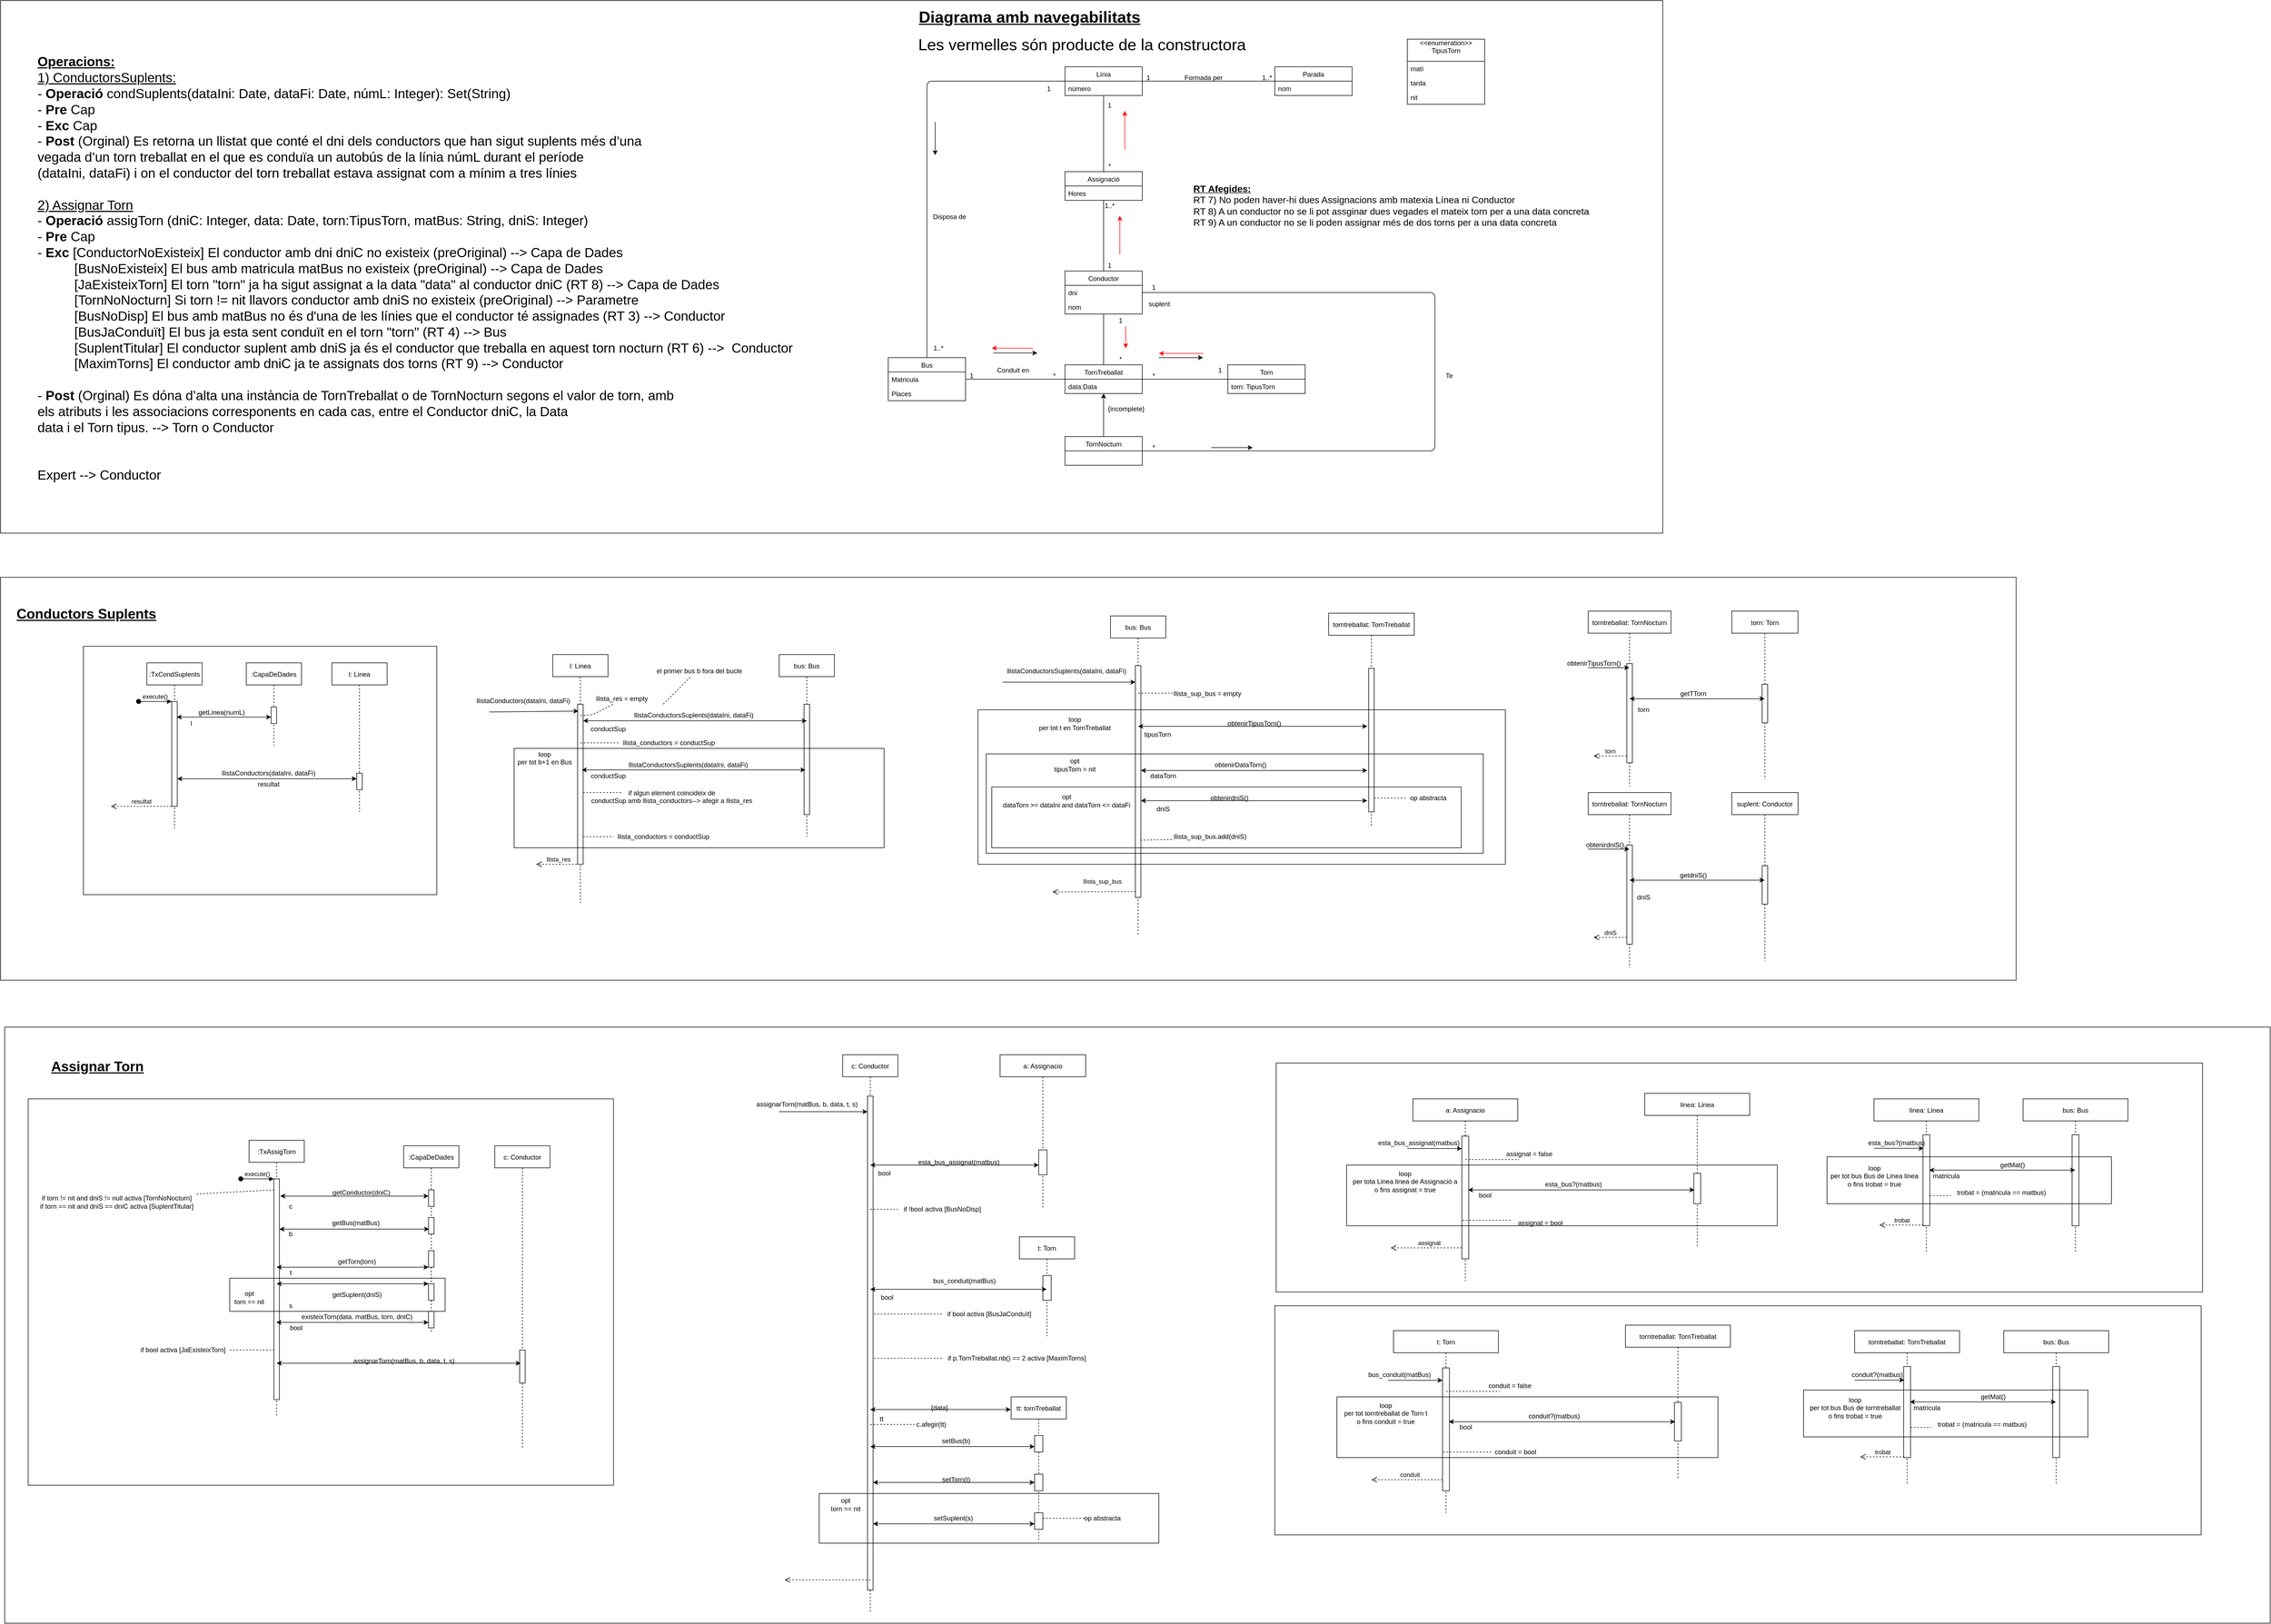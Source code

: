<mxfile version="14.7.1" type="google"><diagram id="kgpKYQtTHZ0yAKxKKP6v" name="Page-1"><mxGraphModel dx="5487" dy="3130" grid="1" gridSize="13" guides="1" tooltips="1" connect="1" arrows="1" fold="1" page="1" pageScale="1" pageWidth="4681" pageHeight="3300" math="0" shadow="0"><root><mxCell id="0"/><mxCell id="1" parent="0"/><mxCell id="owxEmMtaIMEpta5UCxtT-1" value="Línia" style="swimlane;fontStyle=0;childLayout=stackLayout;horizontal=1;startSize=26;fillColor=none;horizontalStack=0;resizeParent=1;resizeParentMax=0;resizeLast=0;collapsible=1;marginBottom=0;" parent="1" vertex="1"><mxGeometry x="2317.5" y="230" width="140" height="52" as="geometry"/></mxCell><mxCell id="owxEmMtaIMEpta5UCxtT-2" value="número" style="text;strokeColor=none;fillColor=none;align=left;verticalAlign=top;spacingLeft=4;spacingRight=4;overflow=hidden;rotatable=0;points=[[0,0.5],[1,0.5]];portConstraint=eastwest;" parent="owxEmMtaIMEpta5UCxtT-1" vertex="1"><mxGeometry y="26" width="140" height="26" as="geometry"/></mxCell><mxCell id="owxEmMtaIMEpta5UCxtT-5" value="Parada" style="swimlane;fontStyle=0;childLayout=stackLayout;horizontal=1;startSize=26;fillColor=none;horizontalStack=0;resizeParent=1;resizeParentMax=0;resizeLast=0;collapsible=1;marginBottom=0;" parent="1" vertex="1"><mxGeometry x="2697.5" y="230" width="140" height="52" as="geometry"/></mxCell><mxCell id="owxEmMtaIMEpta5UCxtT-6" value="nom" style="text;strokeColor=none;fillColor=none;align=left;verticalAlign=top;spacingLeft=4;spacingRight=4;overflow=hidden;rotatable=0;points=[[0,0.5],[1,0.5]];portConstraint=eastwest;" parent="owxEmMtaIMEpta5UCxtT-5" vertex="1"><mxGeometry y="26" width="140" height="26" as="geometry"/></mxCell><mxCell id="owxEmMtaIMEpta5UCxtT-7" value="" style="endArrow=none;html=1;" parent="1" source="owxEmMtaIMEpta5UCxtT-1" target="owxEmMtaIMEpta5UCxtT-5" edge="1"><mxGeometry width="50" height="50" relative="1" as="geometry"><mxPoint x="2497.5" y="410" as="sourcePoint"/><mxPoint x="2547.5" y="360" as="targetPoint"/></mxGeometry></mxCell><mxCell id="owxEmMtaIMEpta5UCxtT-8" value="1" style="text;html=1;align=center;verticalAlign=middle;resizable=0;points=[];autosize=1;strokeColor=none;" parent="1" vertex="1"><mxGeometry x="2457.5" y="240" width="20" height="20" as="geometry"/></mxCell><mxCell id="owxEmMtaIMEpta5UCxtT-9" value="1..*" style="text;html=1;align=center;verticalAlign=middle;resizable=0;points=[];autosize=1;strokeColor=none;" parent="1" vertex="1"><mxGeometry x="2667.5" y="240" width="30" height="20" as="geometry"/></mxCell><mxCell id="owxEmMtaIMEpta5UCxtT-10" value="Formada per" style="text;html=1;align=center;verticalAlign=middle;resizable=0;points=[];autosize=1;strokeColor=none;" parent="1" vertex="1"><mxGeometry x="2527.5" y="240" width="80" height="20" as="geometry"/></mxCell><mxCell id="owxEmMtaIMEpta5UCxtT-15" value="Assignació" style="swimlane;fontStyle=0;childLayout=stackLayout;horizontal=1;startSize=26;fillColor=none;horizontalStack=0;resizeParent=1;resizeParentMax=0;resizeLast=0;collapsible=1;marginBottom=0;" parent="1" vertex="1"><mxGeometry x="2317.5" y="420" width="140" height="52" as="geometry"/></mxCell><mxCell id="owxEmMtaIMEpta5UCxtT-16" value="Hores" style="text;strokeColor=none;fillColor=none;align=left;verticalAlign=top;spacingLeft=4;spacingRight=4;overflow=hidden;rotatable=0;points=[[0,0.5],[1,0.5]];portConstraint=eastwest;" parent="owxEmMtaIMEpta5UCxtT-15" vertex="1"><mxGeometry y="26" width="140" height="26" as="geometry"/></mxCell><mxCell id="owxEmMtaIMEpta5UCxtT-19" value="" style="endArrow=none;html=1;exitX=0.5;exitY=0;exitDx=0;exitDy=0;" parent="1" source="owxEmMtaIMEpta5UCxtT-15" target="owxEmMtaIMEpta5UCxtT-1" edge="1"><mxGeometry width="50" height="50" relative="1" as="geometry"><mxPoint x="2497.5" y="540" as="sourcePoint"/><mxPoint x="2547.5" y="490" as="targetPoint"/></mxGeometry></mxCell><mxCell id="owxEmMtaIMEpta5UCxtT-20" value="Conductor" style="swimlane;fontStyle=0;childLayout=stackLayout;horizontal=1;startSize=26;fillColor=none;horizontalStack=0;resizeParent=1;resizeParentMax=0;resizeLast=0;collapsible=1;marginBottom=0;" parent="1" vertex="1"><mxGeometry x="2317.5" y="600" width="140" height="78" as="geometry"/></mxCell><mxCell id="owxEmMtaIMEpta5UCxtT-21" value="dni" style="text;strokeColor=none;fillColor=none;align=left;verticalAlign=top;spacingLeft=4;spacingRight=4;overflow=hidden;rotatable=0;points=[[0,0.5],[1,0.5]];portConstraint=eastwest;" parent="owxEmMtaIMEpta5UCxtT-20" vertex="1"><mxGeometry y="26" width="140" height="26" as="geometry"/></mxCell><mxCell id="owxEmMtaIMEpta5UCxtT-22" value="nom" style="text;strokeColor=none;fillColor=none;align=left;verticalAlign=top;spacingLeft=4;spacingRight=4;overflow=hidden;rotatable=0;points=[[0,0.5],[1,0.5]];portConstraint=eastwest;" parent="owxEmMtaIMEpta5UCxtT-20" vertex="1"><mxGeometry y="52" width="140" height="26" as="geometry"/></mxCell><mxCell id="owxEmMtaIMEpta5UCxtT-24" value="" style="endArrow=none;html=1;" parent="1" source="owxEmMtaIMEpta5UCxtT-20" target="owxEmMtaIMEpta5UCxtT-15" edge="1"><mxGeometry width="50" height="50" relative="1" as="geometry"><mxPoint x="2527.5" y="610" as="sourcePoint"/><mxPoint x="2387.5" y="420" as="targetPoint"/></mxGeometry></mxCell><mxCell id="owxEmMtaIMEpta5UCxtT-25" value="1..*" style="text;html=1;align=center;verticalAlign=middle;resizable=0;points=[];autosize=1;strokeColor=none;" parent="1" vertex="1"><mxGeometry x="2382.5" y="472" width="30" height="20" as="geometry"/></mxCell><mxCell id="owxEmMtaIMEpta5UCxtT-26" value="1" style="text;html=1;align=center;verticalAlign=middle;resizable=0;points=[];autosize=1;strokeColor=none;" parent="1" vertex="1"><mxGeometry x="2387.5" y="580" width="20" height="20" as="geometry"/></mxCell><mxCell id="owxEmMtaIMEpta5UCxtT-27" value="1" style="text;html=1;align=center;verticalAlign=middle;resizable=0;points=[];autosize=1;strokeColor=none;" parent="1" vertex="1"><mxGeometry x="2387.5" y="290" width="20" height="20" as="geometry"/></mxCell><mxCell id="owxEmMtaIMEpta5UCxtT-28" value="*" style="text;html=1;align=center;verticalAlign=middle;resizable=0;points=[];autosize=1;strokeColor=none;" parent="1" vertex="1"><mxGeometry x="2387.5" y="400" width="20" height="20" as="geometry"/></mxCell><mxCell id="owxEmMtaIMEpta5UCxtT-29" value="TornTreballat" style="swimlane;fontStyle=0;childLayout=stackLayout;horizontal=1;startSize=26;fillColor=none;horizontalStack=0;resizeParent=1;resizeParentMax=0;resizeLast=0;collapsible=1;marginBottom=0;" parent="1" vertex="1"><mxGeometry x="2317.5" y="770" width="140" height="52" as="geometry"/></mxCell><mxCell id="owxEmMtaIMEpta5UCxtT-30" value="data:Data" style="text;strokeColor=none;fillColor=none;align=left;verticalAlign=top;spacingLeft=4;spacingRight=4;overflow=hidden;rotatable=0;points=[[0,0.5],[1,0.5]];portConstraint=eastwest;" parent="owxEmMtaIMEpta5UCxtT-29" vertex="1"><mxGeometry y="26" width="140" height="26" as="geometry"/></mxCell><mxCell id="owxEmMtaIMEpta5UCxtT-33" value="Torn" style="swimlane;fontStyle=0;childLayout=stackLayout;horizontal=1;startSize=26;fillColor=none;horizontalStack=0;resizeParent=1;resizeParentMax=0;resizeLast=0;collapsible=1;marginBottom=0;" parent="1" vertex="1"><mxGeometry x="2612.5" y="770" width="140" height="52" as="geometry"/></mxCell><mxCell id="owxEmMtaIMEpta5UCxtT-34" value="torn: TipusTorn" style="text;strokeColor=none;fillColor=none;align=left;verticalAlign=top;spacingLeft=4;spacingRight=4;overflow=hidden;rotatable=0;points=[[0,0.5],[1,0.5]];portConstraint=eastwest;" parent="owxEmMtaIMEpta5UCxtT-33" vertex="1"><mxGeometry y="26" width="140" height="26" as="geometry"/></mxCell><mxCell id="owxEmMtaIMEpta5UCxtT-37" value="" style="endArrow=none;html=1;" parent="1" source="owxEmMtaIMEpta5UCxtT-29" target="owxEmMtaIMEpta5UCxtT-20" edge="1"><mxGeometry width="50" height="50" relative="1" as="geometry"><mxPoint x="2287.5" y="800" as="sourcePoint"/><mxPoint x="2337.5" y="750" as="targetPoint"/></mxGeometry></mxCell><mxCell id="owxEmMtaIMEpta5UCxtT-38" value="" style="endArrow=none;html=1;" parent="1" source="owxEmMtaIMEpta5UCxtT-29" target="owxEmMtaIMEpta5UCxtT-33" edge="1"><mxGeometry width="50" height="50" relative="1" as="geometry"><mxPoint x="2427.5" y="710" as="sourcePoint"/><mxPoint x="2477.5" y="660" as="targetPoint"/></mxGeometry></mxCell><mxCell id="owxEmMtaIMEpta5UCxtT-39" value="*" style="text;html=1;align=center;verticalAlign=middle;resizable=0;points=[];autosize=1;strokeColor=none;" parent="1" vertex="1"><mxGeometry x="2407.5" y="750" width="20" height="20" as="geometry"/></mxCell><mxCell id="owxEmMtaIMEpta5UCxtT-40" value="1" style="text;html=1;align=center;verticalAlign=middle;resizable=0;points=[];autosize=1;strokeColor=none;" parent="1" vertex="1"><mxGeometry x="2407.5" y="680" width="20" height="20" as="geometry"/></mxCell><mxCell id="owxEmMtaIMEpta5UCxtT-41" value="*" style="text;html=1;align=center;verticalAlign=middle;resizable=0;points=[];autosize=1;strokeColor=none;" parent="1" vertex="1"><mxGeometry x="2467.5" y="780" width="20" height="20" as="geometry"/></mxCell><mxCell id="owxEmMtaIMEpta5UCxtT-42" value="1" style="text;html=1;align=center;verticalAlign=middle;resizable=0;points=[];autosize=1;strokeColor=none;" parent="1" vertex="1"><mxGeometry x="2587.5" y="770" width="20" height="20" as="geometry"/></mxCell><mxCell id="owxEmMtaIMEpta5UCxtT-43" value="&lt;div style=&quot;font-size: 17px&quot;&gt;&lt;b&gt;&lt;u style=&quot;font-size: 17px&quot;&gt;RT Afegides:&lt;/u&gt;&lt;/b&gt;&lt;/div&gt;&lt;div style=&quot;font-size: 17px&quot;&gt;RT 7) No poden haver-hi dues Assignacions amb matexia Línea ni Conductor&lt;br style=&quot;font-size: 17px&quot;&gt;&lt;/div&gt;&lt;div style=&quot;font-size: 17px&quot;&gt;RT 8) A un conductor no se li pot assginar dues vegades el mateix torn per a una data concreta&lt;br style=&quot;font-size: 17px&quot;&gt;&lt;/div&gt;&lt;div style=&quot;font-size: 17px&quot;&gt;RT 9) A un conductor no se li poden assignar més de dos torns per a una data concreta&lt;br style=&quot;font-size: 17px&quot;&gt;&lt;u style=&quot;font-size: 17px&quot;&gt;&lt;/u&gt;&lt;/div&gt;" style="text;html=1;align=left;verticalAlign=middle;resizable=0;points=[];autosize=1;strokeColor=none;fontSize=17;" parent="1" vertex="1"><mxGeometry x="2547.5" y="437" width="730" height="90" as="geometry"/></mxCell><mxCell id="owxEmMtaIMEpta5UCxtT-44" value="Bus" style="swimlane;fontStyle=0;childLayout=stackLayout;horizontal=1;startSize=26;fillColor=none;horizontalStack=0;resizeParent=1;resizeParentMax=0;resizeLast=0;collapsible=1;marginBottom=0;" parent="1" vertex="1"><mxGeometry x="1997.5" y="757" width="140" height="78" as="geometry"/></mxCell><mxCell id="owxEmMtaIMEpta5UCxtT-45" value="Matricula" style="text;strokeColor=none;fillColor=none;align=left;verticalAlign=top;spacingLeft=4;spacingRight=4;overflow=hidden;rotatable=0;points=[[0,0.5],[1,0.5]];portConstraint=eastwest;" parent="owxEmMtaIMEpta5UCxtT-44" vertex="1"><mxGeometry y="26" width="140" height="26" as="geometry"/></mxCell><mxCell id="owxEmMtaIMEpta5UCxtT-46" value="Places" style="text;strokeColor=none;fillColor=none;align=left;verticalAlign=top;spacingLeft=4;spacingRight=4;overflow=hidden;rotatable=0;points=[[0,0.5],[1,0.5]];portConstraint=eastwest;" parent="owxEmMtaIMEpta5UCxtT-44" vertex="1"><mxGeometry y="52" width="140" height="26" as="geometry"/></mxCell><mxCell id="owxEmMtaIMEpta5UCxtT-47" value="" style="endArrow=none;html=1;" parent="1" source="owxEmMtaIMEpta5UCxtT-44" target="owxEmMtaIMEpta5UCxtT-29" edge="1"><mxGeometry width="50" height="50" relative="1" as="geometry"><mxPoint x="2147.5" y="850" as="sourcePoint"/><mxPoint x="2197.5" y="800" as="targetPoint"/></mxGeometry></mxCell><mxCell id="owxEmMtaIMEpta5UCxtT-48" value="*" style="text;html=1;align=center;verticalAlign=middle;resizable=0;points=[];autosize=1;strokeColor=none;" parent="1" vertex="1"><mxGeometry x="2287.5" y="780" width="20" height="20" as="geometry"/></mxCell><mxCell id="owxEmMtaIMEpta5UCxtT-49" value="1" style="text;html=1;align=center;verticalAlign=middle;resizable=0;points=[];autosize=1;strokeColor=none;" parent="1" vertex="1"><mxGeometry x="2137.5" y="780" width="20" height="20" as="geometry"/></mxCell><mxCell id="owxEmMtaIMEpta5UCxtT-52" value="Conduit en" style="text;html=1;align=center;verticalAlign=middle;resizable=0;points=[];autosize=1;strokeColor=none;" parent="1" vertex="1"><mxGeometry x="2187.5" y="770" width="70" height="20" as="geometry"/></mxCell><mxCell id="owxEmMtaIMEpta5UCxtT-53" value="" style="endArrow=none;html=1;" parent="1" source="owxEmMtaIMEpta5UCxtT-44" target="owxEmMtaIMEpta5UCxtT-1" edge="1"><mxGeometry width="50" height="50" relative="1" as="geometry"><mxPoint x="2147.5" y="670" as="sourcePoint"/><mxPoint x="2197.5" y="620" as="targetPoint"/><Array as="points"><mxPoint x="2067.5" y="256"/></Array></mxGeometry></mxCell><mxCell id="owxEmMtaIMEpta5UCxtT-54" value="1..*" style="text;html=1;align=center;verticalAlign=middle;resizable=0;points=[];autosize=1;strokeColor=none;" parent="1" vertex="1"><mxGeometry x="2072.5" y="730" width="30" height="20" as="geometry"/></mxCell><mxCell id="owxEmMtaIMEpta5UCxtT-55" value="1" style="text;html=1;align=center;verticalAlign=middle;resizable=0;points=[];autosize=1;strokeColor=none;" parent="1" vertex="1"><mxGeometry x="2277.5" y="260" width="20" height="20" as="geometry"/></mxCell><mxCell id="owxEmMtaIMEpta5UCxtT-56" value="Disposa de" style="text;html=1;align=center;verticalAlign=middle;resizable=0;points=[];autosize=1;strokeColor=none;" parent="1" vertex="1"><mxGeometry x="2067.5" y="492" width="80" height="20" as="geometry"/></mxCell><mxCell id="owxEmMtaIMEpta5UCxtT-57" value="" style="endArrow=classic;html=1;" parent="1" source="owxEmMtaIMEpta5UCxtT-58" target="owxEmMtaIMEpta5UCxtT-29" edge="1"><mxGeometry width="50" height="50" relative="1" as="geometry"><mxPoint x="2385.5" y="900" as="sourcePoint"/><mxPoint x="2427.5" y="910" as="targetPoint"/></mxGeometry></mxCell><mxCell id="owxEmMtaIMEpta5UCxtT-58" value="TornNocturn" style="swimlane;fontStyle=0;childLayout=stackLayout;horizontal=1;startSize=26;fillColor=none;horizontalStack=0;resizeParent=1;resizeParentMax=0;resizeLast=0;collapsible=1;marginBottom=0;" parent="1" vertex="1"><mxGeometry x="2317.5" y="900" width="140" height="52" as="geometry"/></mxCell><mxCell id="owxEmMtaIMEpta5UCxtT-60" value="" style="endArrow=none;html=1;" parent="1" source="owxEmMtaIMEpta5UCxtT-58" target="owxEmMtaIMEpta5UCxtT-20" edge="1"><mxGeometry width="50" height="50" relative="1" as="geometry"><mxPoint x="2587.5" y="930" as="sourcePoint"/><mxPoint x="2417.5" y="610" as="targetPoint"/><Array as="points"><mxPoint x="2987.5" y="926"/><mxPoint x="2987.5" y="639"/></Array></mxGeometry></mxCell><mxCell id="owxEmMtaIMEpta5UCxtT-61" value="1" style="text;html=1;align=center;verticalAlign=middle;resizable=0;points=[];autosize=1;strokeColor=none;" parent="1" vertex="1"><mxGeometry x="2467.5" y="620" width="20" height="20" as="geometry"/></mxCell><mxCell id="owxEmMtaIMEpta5UCxtT-62" value="*" style="text;html=1;align=center;verticalAlign=middle;resizable=0;points=[];autosize=1;strokeColor=none;" parent="1" vertex="1"><mxGeometry x="2467.5" y="910" width="20" height="20" as="geometry"/></mxCell><mxCell id="owxEmMtaIMEpta5UCxtT-63" value="Te" style="text;html=1;align=center;verticalAlign=middle;resizable=0;points=[];autosize=1;strokeColor=none;" parent="1" vertex="1"><mxGeometry x="2997.5" y="780" width="30" height="20" as="geometry"/></mxCell><mxCell id="owxEmMtaIMEpta5UCxtT-64" value="{incomplete}" style="text;html=1;align=center;verticalAlign=middle;resizable=0;points=[];autosize=1;strokeColor=none;" parent="1" vertex="1"><mxGeometry x="2387.5" y="840" width="80" height="20" as="geometry"/></mxCell><mxCell id="owxEmMtaIMEpta5UCxtT-65" value="suplent" style="text;html=1;align=center;verticalAlign=middle;resizable=0;points=[];autosize=1;strokeColor=none;" parent="1" vertex="1"><mxGeometry x="2462.5" y="650" width="50" height="20" as="geometry"/></mxCell><mxCell id="owxEmMtaIMEpta5UCxtT-66" value="&lt;div style=&quot;font-size: 24px;&quot;&gt;&lt;u style=&quot;font-size: 24px;&quot;&gt;&lt;b style=&quot;font-size: 24px;&quot;&gt;Operacions:&lt;/b&gt;&lt;/u&gt;&lt;/div&gt;&lt;div style=&quot;font-size: 24px;&quot;&gt;&lt;u style=&quot;font-size: 24px;&quot;&gt;1) ConductorsSuplents: &lt;br style=&quot;font-size: 24px;&quot;&gt;&lt;/u&gt;&lt;/div&gt;&lt;div style=&quot;font-size: 24px;&quot;&gt;- &lt;b style=&quot;font-size: 24px;&quot;&gt;Operació&lt;/b&gt; condSuplents(dataIni: Date, dataFi: Date, númL: Integer): Set(String)&lt;/div&gt;&lt;div style=&quot;font-size: 24px;&quot;&gt;- &lt;b style=&quot;font-size: 24px;&quot;&gt;Pre&lt;/b&gt; Cap&lt;/div&gt;&lt;div style=&quot;font-size: 24px;&quot;&gt;- &lt;b style=&quot;font-size: 24px;&quot;&gt;Exc &lt;/b&gt;Cap&lt;br style=&quot;font-size: 24px;&quot;&gt;&lt;/div&gt;&lt;div style=&quot;font-size: 24px;&quot;&gt;- &lt;b style=&quot;font-size: 24px;&quot;&gt;Post&lt;/b&gt; (Orginal)&lt;b style=&quot;font-size: 24px;&quot;&gt; &lt;/b&gt;Es retorna un llistat que conté el dni dels conductors que han sigut suplents més d’una&lt;br style=&quot;font-size: 24px;&quot;&gt;vegada d’un torn treballat en el que es conduïa un autobús de la línia númL durant el període&lt;br style=&quot;font-size: 24px;&quot;&gt;(dataIni, dataFi) i on el conductor del torn treballat estava assignat com a mínim a tres línies&lt;/div&gt;&lt;div style=&quot;font-size: 24px;&quot;&gt;&lt;br style=&quot;font-size: 24px;&quot;&gt;&lt;/div&gt;&lt;div style=&quot;font-size: 24px;&quot;&gt;&lt;div style=&quot;font-size: 24px;&quot;&gt;&lt;u style=&quot;font-size: 24px;&quot;&gt;2) Assignar Torn &lt;br style=&quot;font-size: 24px;&quot;&gt;&lt;/u&gt;&lt;/div&gt;&lt;div style=&quot;font-size: 24px;&quot;&gt;- &lt;b style=&quot;font-size: 24px;&quot;&gt;Operació&lt;/b&gt; assigTorn (dniC: Integer, data: Date, torn:TipusTorn, matBus: String, dniS: Integer)&lt;br style=&quot;font-size: 24px;&quot;&gt;&lt;/div&gt;&lt;div style=&quot;font-size: 24px;&quot;&gt;- &lt;b style=&quot;font-size: 24px;&quot;&gt;Pre&lt;/b&gt; Cap&lt;/div&gt;&lt;div style=&quot;font-size: 24px;&quot;&gt;- &lt;b style=&quot;font-size: 24px;&quot;&gt;Exc&lt;/b&gt; [ConductorNoExisteix] El conductor amb dni dniC no existeix (preOriginal) --&amp;gt; Capa de Dades&lt;br style=&quot;font-size: 24px;&quot;&gt;&lt;/div&gt;&lt;div style=&quot;font-size: 24px;&quot;&gt;&amp;nbsp;&amp;nbsp;&amp;nbsp;&amp;nbsp;&amp;nbsp;&amp;nbsp;&amp;nbsp;&amp;nbsp;&amp;nbsp; [BusNoExisteix] El bus amb matricula matBus no existeix (preOriginal) --&amp;gt; Capa de Dades&lt;/div&gt;&lt;div style=&quot;font-size: 24px;&quot;&gt;&amp;nbsp;&amp;nbsp;&amp;nbsp;&amp;nbsp;&amp;nbsp;&amp;nbsp;&amp;nbsp;&amp;nbsp;&amp;nbsp; [JaExisteixTorn] El torn &quot;torn&quot; ja ha sigut assignat a la data &quot;data&quot; al conductor dniC (RT 8) --&amp;gt; Capa de Dades&lt;br style=&quot;font-size: 24px;&quot;&gt;&lt;/div&gt;&lt;div style=&quot;font-size: 24px;&quot;&gt;&amp;nbsp;&amp;nbsp;&amp;nbsp;&amp;nbsp;&amp;nbsp;&amp;nbsp;&amp;nbsp;&amp;nbsp;&amp;nbsp; [TornNoNocturn] Si torn != nit llavors conductor amb dniS no existeix (preOriginal) --&amp;gt; Parametre&lt;br style=&quot;font-size: 24px;&quot;&gt;&lt;/div&gt;&lt;div style=&quot;font-size: 24px;&quot;&gt;&amp;nbsp;&amp;nbsp;&amp;nbsp;&amp;nbsp;&amp;nbsp;&amp;nbsp;&amp;nbsp;&amp;nbsp;&amp;nbsp; [BusNoDisp] El bus amb matBus no és d'una de les línies que el conductor té assignades (RT 3) --&amp;gt; Conductor&lt;br style=&quot;font-size: 24px;&quot;&gt;&lt;/div&gt;&lt;div style=&quot;font-size: 24px;&quot;&gt;&amp;nbsp;&amp;nbsp;&amp;nbsp;&amp;nbsp;&amp;nbsp;&amp;nbsp;&amp;nbsp;&amp;nbsp;&amp;nbsp; [BusJaConduït] El bus ja esta sent conduït en el torn &quot;torn&quot; (RT 4) --&amp;gt; Bus&lt;br style=&quot;font-size: 24px;&quot;&gt;&lt;/div&gt;&lt;div style=&quot;font-size: 24px;&quot;&gt;&amp;nbsp;&amp;nbsp;&amp;nbsp;&amp;nbsp;&amp;nbsp;&amp;nbsp;&amp;nbsp;&amp;nbsp;&amp;nbsp; [SuplentTitular] El conductor suplent amb dniS ja és el conductor que treballa en aquest torn nocturn (RT 6) --&amp;gt;&amp;nbsp; Conductor&lt;br style=&quot;font-size: 24px;&quot;&gt;&lt;/div&gt;&lt;div style=&quot;font-size: 24px;&quot;&gt;&amp;nbsp;&amp;nbsp;&amp;nbsp;&amp;nbsp;&amp;nbsp;&amp;nbsp;&amp;nbsp;&amp;nbsp;&amp;nbsp; [MaximTorns] El conductor amb dniC ja te assignats dos torns (RT 9) --&amp;gt; Conductor&lt;br style=&quot;font-size: 24px;&quot;&gt;&lt;/div&gt;&lt;div style=&quot;font-size: 24px;&quot;&gt;&amp;nbsp;&amp;nbsp;&amp;nbsp;&amp;nbsp;&amp;nbsp;&amp;nbsp; &lt;br style=&quot;font-size: 24px;&quot;&gt;&lt;/div&gt;&lt;div style=&quot;font-size: 24px;&quot;&gt;- &lt;b style=&quot;font-size: 24px;&quot;&gt;Post&lt;/b&gt; (Orginal) Es dóna d’alta una instància de TornTreballat o de TornNocturn segons el valor de torn, amb&lt;br style=&quot;font-size: 24px;&quot;&gt;els atributs i les associacions corresponents en cada cas, entre el Conductor dniC, la Data&lt;br style=&quot;font-size: 24px;&quot;&gt;data i el Torn tipus. --&amp;gt; Torn o Conductor&lt;/div&gt;&lt;div style=&quot;font-size: 24px;&quot;&gt;&lt;br style=&quot;font-size: 24px;&quot;&gt;&lt;/div&gt;&lt;div style=&quot;font-size: 24px;&quot;&gt;&lt;br style=&quot;font-size: 24px;&quot;&gt;&lt;/div&gt;&lt;div style=&quot;font-size: 24px;&quot;&gt;Expert --&amp;gt; Conductor&lt;br style=&quot;font-size: 24px;&quot;&gt;&lt;/div&gt;&lt;/div&gt;&lt;div style=&quot;font-size: 24px;&quot;&gt;&amp;nbsp;&amp;nbsp;&amp;nbsp; &lt;br style=&quot;font-size: 24px;&quot;&gt;&lt;/div&gt;" style="text;html=1;align=left;verticalAlign=middle;resizable=0;points=[];autosize=1;strokeColor=none;fontSize=24;" parent="1" vertex="1"><mxGeometry x="455" y="200" width="1380" height="820" as="geometry"/></mxCell><mxCell id="5S8nh-lmnsiobzcAKGXW-1" value="&lt;&lt;enumeration&gt;&gt;&#xA;TipusTorn&#xA;" style="swimlane;fontStyle=0;childLayout=stackLayout;horizontal=1;startSize=40;fillColor=none;horizontalStack=0;resizeParent=1;resizeParentMax=0;resizeLast=0;collapsible=1;marginBottom=0;" parent="1" vertex="1"><mxGeometry x="2937.5" y="180" width="140" height="118" as="geometry"/></mxCell><mxCell id="5S8nh-lmnsiobzcAKGXW-2" value="matí" style="text;strokeColor=none;fillColor=none;align=left;verticalAlign=top;spacingLeft=4;spacingRight=4;overflow=hidden;rotatable=0;points=[[0,0.5],[1,0.5]];portConstraint=eastwest;" parent="5S8nh-lmnsiobzcAKGXW-1" vertex="1"><mxGeometry y="40" width="140" height="26" as="geometry"/></mxCell><mxCell id="5S8nh-lmnsiobzcAKGXW-3" value="tarda" style="text;strokeColor=none;fillColor=none;align=left;verticalAlign=top;spacingLeft=4;spacingRight=4;overflow=hidden;rotatable=0;points=[[0,0.5],[1,0.5]];portConstraint=eastwest;" parent="5S8nh-lmnsiobzcAKGXW-1" vertex="1"><mxGeometry y="66" width="140" height="26" as="geometry"/></mxCell><mxCell id="5S8nh-lmnsiobzcAKGXW-4" value="nit" style="text;strokeColor=none;fillColor=none;align=left;verticalAlign=top;spacingLeft=4;spacingRight=4;overflow=hidden;rotatable=0;points=[[0,0.5],[1,0.5]];portConstraint=eastwest;" parent="5S8nh-lmnsiobzcAKGXW-1" vertex="1"><mxGeometry y="92" width="140" height="26" as="geometry"/></mxCell><mxCell id="RWJ15hwZkac_8B8DhAXQ-1" value=":TxCondSuplents" style="shape=umlLifeline;perimeter=lifelinePerimeter;container=1;collapsible=0;recursiveResize=0;rounded=0;shadow=0;strokeWidth=1;" parent="1" vertex="1"><mxGeometry x="655" y="1310" width="100" height="300" as="geometry"/></mxCell><mxCell id="RWJ15hwZkac_8B8DhAXQ-2" value="" style="points=[];perimeter=orthogonalPerimeter;rounded=0;shadow=0;strokeWidth=1;" parent="RWJ15hwZkac_8B8DhAXQ-1" vertex="1"><mxGeometry x="45" y="70" width="10" height="190" as="geometry"/></mxCell><mxCell id="RWJ15hwZkac_8B8DhAXQ-3" value="execute()" style="verticalAlign=bottom;startArrow=oval;endArrow=block;startSize=8;shadow=0;strokeWidth=1;" parent="RWJ15hwZkac_8B8DhAXQ-1" target="RWJ15hwZkac_8B8DhAXQ-2" edge="1"><mxGeometry relative="1" as="geometry"><mxPoint x="-15" y="70" as="sourcePoint"/></mxGeometry></mxCell><mxCell id="RWJ15hwZkac_8B8DhAXQ-4" value=":CapaDeDades" style="shape=umlLifeline;perimeter=lifelinePerimeter;container=1;collapsible=0;recursiveResize=0;rounded=0;shadow=0;strokeWidth=1;" parent="1" vertex="1"><mxGeometry x="835" y="1310" width="100" height="150" as="geometry"/></mxCell><mxCell id="RWJ15hwZkac_8B8DhAXQ-5" value="" style="points=[];perimeter=orthogonalPerimeter;rounded=0;shadow=0;strokeWidth=1;" parent="RWJ15hwZkac_8B8DhAXQ-4" vertex="1"><mxGeometry x="45" y="80" width="10" height="30" as="geometry"/></mxCell><mxCell id="RWJ15hwZkac_8B8DhAXQ-6" value="" style="endArrow=classic;startArrow=classic;html=1;exitX=0.9;exitY=0.149;exitDx=0;exitDy=0;exitPerimeter=0;" parent="1" source="RWJ15hwZkac_8B8DhAXQ-2" target="RWJ15hwZkac_8B8DhAXQ-5" edge="1"><mxGeometry width="50" height="50" relative="1" as="geometry"><mxPoint x="1050" y="1430" as="sourcePoint"/><mxPoint x="1100" y="1380" as="targetPoint"/></mxGeometry></mxCell><mxCell id="RWJ15hwZkac_8B8DhAXQ-7" value="getLinea(numL)" style="text;html=1;align=center;verticalAlign=middle;resizable=0;points=[];autosize=1;strokeColor=none;" parent="1" vertex="1"><mxGeometry x="740" y="1390" width="100" height="20" as="geometry"/></mxCell><mxCell id="RWJ15hwZkac_8B8DhAXQ-8" value="l" style="text;html=1;align=center;verticalAlign=middle;resizable=0;points=[];autosize=1;strokeColor=none;" parent="1" vertex="1"><mxGeometry x="725" y="1410" width="20" height="20" as="geometry"/></mxCell><mxCell id="RWJ15hwZkac_8B8DhAXQ-9" value="" style="endArrow=classic;startArrow=classic;html=1;" parent="1" target="RWJ15hwZkac_8B8DhAXQ-14" edge="1"><mxGeometry width="50" height="50" relative="1" as="geometry"><mxPoint x="710" y="1520" as="sourcePoint"/><mxPoint x="1040" y="1520" as="targetPoint"/></mxGeometry></mxCell><mxCell id="RWJ15hwZkac_8B8DhAXQ-10" value="llistaConductors(dataIni, dataFi)" style="text;html=1;align=center;verticalAlign=middle;resizable=0;points=[];autosize=1;strokeColor=none;" parent="1" vertex="1"><mxGeometry x="785" y="1500" width="180" height="20" as="geometry"/></mxCell><mxCell id="RWJ15hwZkac_8B8DhAXQ-11" value="resultat" style="text;html=1;align=center;verticalAlign=middle;resizable=0;points=[];autosize=1;strokeColor=none;" parent="1" vertex="1"><mxGeometry x="850" y="1520" width="50" height="20" as="geometry"/></mxCell><mxCell id="RWJ15hwZkac_8B8DhAXQ-12" value="resultat" style="html=1;verticalAlign=bottom;endArrow=open;dashed=1;endSize=8;" parent="1" source="RWJ15hwZkac_8B8DhAXQ-2" edge="1"><mxGeometry relative="1" as="geometry"><mxPoint x="620" y="1590" as="sourcePoint"/><mxPoint x="590" y="1570" as="targetPoint"/></mxGeometry></mxCell><mxCell id="RWJ15hwZkac_8B8DhAXQ-13" value="l: Linea" style="shape=umlLifeline;perimeter=lifelinePerimeter;container=1;collapsible=0;recursiveResize=0;rounded=0;shadow=0;strokeWidth=1;" parent="1" vertex="1"><mxGeometry x="990" y="1310" width="100" height="270" as="geometry"/></mxCell><mxCell id="RWJ15hwZkac_8B8DhAXQ-14" value="" style="points=[];perimeter=orthogonalPerimeter;rounded=0;shadow=0;strokeWidth=1;" parent="RWJ15hwZkac_8B8DhAXQ-13" vertex="1"><mxGeometry x="45" y="200" width="10" height="30" as="geometry"/></mxCell><mxCell id="RWJ15hwZkac_8B8DhAXQ-15" value="" style="endArrow=classic;html=1;" parent="1" edge="1"><mxGeometry width="50" height="50" relative="1" as="geometry"><mxPoint x="2082.5" y="330" as="sourcePoint"/><mxPoint x="2082.5" y="390" as="targetPoint"/></mxGeometry></mxCell><mxCell id="RWJ15hwZkac_8B8DhAXQ-16" value="" style="endArrow=classic;html=1;" parent="1" edge="1"><mxGeometry width="50" height="50" relative="1" as="geometry"><mxPoint x="2187.5" y="748.57" as="sourcePoint"/><mxPoint x="2267.5" y="748.57" as="targetPoint"/></mxGeometry></mxCell><mxCell id="RWJ15hwZkac_8B8DhAXQ-17" value="l: Linea" style="shape=umlLifeline;perimeter=lifelinePerimeter;container=1;collapsible=0;recursiveResize=0;rounded=0;shadow=0;strokeWidth=1;" parent="1" vertex="1"><mxGeometry x="1390" y="1295" width="100" height="450" as="geometry"/></mxCell><mxCell id="RWJ15hwZkac_8B8DhAXQ-18" value="" style="points=[];perimeter=orthogonalPerimeter;rounded=0;shadow=0;strokeWidth=1;" parent="RWJ15hwZkac_8B8DhAXQ-17" vertex="1"><mxGeometry x="45" y="90" width="10" height="290" as="geometry"/></mxCell><mxCell id="kaxCsIsz9Taw7IENbUno-1" value="" style="endArrow=classic;html=1;entryX=0.981;entryY=1.081;entryDx=0;entryDy=0;entryPerimeter=0;" parent="1" target="kaxCsIsz9Taw7IENbUno-2" edge="1"><mxGeometry width="50" height="50" relative="1" as="geometry"><mxPoint x="1275" y="1399" as="sourcePoint"/><mxPoint x="1435" y="1396" as="targetPoint"/></mxGeometry></mxCell><mxCell id="kaxCsIsz9Taw7IENbUno-2" value="llistaConductors(dataIni, dataFi)" style="text;whiteSpace=wrap;html=1;" parent="1" vertex="1"><mxGeometry x="1250" y="1365" width="190" height="30" as="geometry"/></mxCell><mxCell id="kaxCsIsz9Taw7IENbUno-3" value="bus: Bus" style="shape=umlLifeline;perimeter=lifelinePerimeter;container=1;collapsible=0;recursiveResize=0;rounded=0;shadow=0;strokeWidth=1;" parent="1" vertex="1"><mxGeometry x="1800" y="1295" width="100" height="330" as="geometry"/></mxCell><mxCell id="kaxCsIsz9Taw7IENbUno-4" value="" style="points=[];perimeter=orthogonalPerimeter;rounded=0;shadow=0;strokeWidth=1;" parent="kaxCsIsz9Taw7IENbUno-3" vertex="1"><mxGeometry x="45" y="90" width="10" height="200" as="geometry"/></mxCell><mxCell id="kaxCsIsz9Taw7IENbUno-5" value="" style="endArrow=classic;startArrow=classic;html=1;" parent="1" source="RWJ15hwZkac_8B8DhAXQ-18" edge="1"><mxGeometry width="50" height="50" relative="1" as="geometry"><mxPoint x="1490" y="1405" as="sourcePoint"/><mxPoint x="1850" y="1415" as="targetPoint"/></mxGeometry></mxCell><mxCell id="kaxCsIsz9Taw7IENbUno-7" value="conductSup" style="text;html=1;align=center;verticalAlign=middle;resizable=0;points=[];autosize=1;strokeColor=none;" parent="1" vertex="1"><mxGeometry x="1450" y="1420" width="80" height="20" as="geometry"/></mxCell><mxCell id="kaxCsIsz9Taw7IENbUno-8" value="llistaConductorsSuplents(dataIni, dataFi)" style="text;html=1;align=center;verticalAlign=middle;resizable=0;points=[];autosize=1;strokeColor=none;" parent="1" vertex="1"><mxGeometry x="1530" y="1395" width="230" height="20" as="geometry"/></mxCell><mxCell id="kaxCsIsz9Taw7IENbUno-9" value="" style="endArrow=none;dashed=1;html=1;" parent="1" source="RWJ15hwZkac_8B8DhAXQ-17" edge="1"><mxGeometry width="50" height="50" relative="1" as="geometry"><mxPoint x="1510" y="1485" as="sourcePoint"/><mxPoint x="1510" y="1455" as="targetPoint"/><Array as="points"><mxPoint x="1450" y="1455"/></Array></mxGeometry></mxCell><mxCell id="kaxCsIsz9Taw7IENbUno-10" value="llista_conductors = conductSup" style="text;html=1;align=center;verticalAlign=middle;resizable=0;points=[];autosize=1;strokeColor=none;" parent="1" vertex="1"><mxGeometry x="1510" y="1445" width="180" height="20" as="geometry"/></mxCell><mxCell id="kaxCsIsz9Taw7IENbUno-12" value="" style="endArrow=none;dashed=1;html=1;" parent="1" edge="1"><mxGeometry width="50" height="50" relative="1" as="geometry"><mxPoint x="1590" y="1385" as="sourcePoint"/><mxPoint x="1640" y="1335" as="targetPoint"/></mxGeometry></mxCell><mxCell id="kaxCsIsz9Taw7IENbUno-13" value="el primer bus b fora del bucle" style="text;html=1;align=center;verticalAlign=middle;resizable=0;points=[];autosize=1;strokeColor=none;" parent="1" vertex="1"><mxGeometry x="1570" y="1315" width="170" height="20" as="geometry"/></mxCell><mxCell id="kaxCsIsz9Taw7IENbUno-14" value="llistaConductorsSuplents(dataIni, dataFi)" style="text;html=1;align=center;verticalAlign=middle;resizable=0;points=[];autosize=1;strokeColor=none;" parent="1" vertex="1"><mxGeometry x="1520" y="1485" width="230" height="20" as="geometry"/></mxCell><mxCell id="kaxCsIsz9Taw7IENbUno-16" value="" style="endArrow=classic;startArrow=classic;html=1;" parent="1" edge="1"><mxGeometry width="50" height="50" relative="1" as="geometry"><mxPoint x="1442.5" y="1504" as="sourcePoint"/><mxPoint x="1847.5" y="1504" as="targetPoint"/></mxGeometry></mxCell><mxCell id="kaxCsIsz9Taw7IENbUno-17" value="conductSup" style="text;html=1;align=center;verticalAlign=middle;resizable=0;points=[];autosize=1;strokeColor=none;" parent="1" vertex="1"><mxGeometry x="1450" y="1505" width="80" height="20" as="geometry"/></mxCell><mxCell id="kaxCsIsz9Taw7IENbUno-18" value="" style="endArrow=none;dashed=1;html=1;" parent="1" source="RWJ15hwZkac_8B8DhAXQ-17" edge="1"><mxGeometry width="50" height="50" relative="1" as="geometry"><mxPoint x="1460" y="1385" as="sourcePoint"/><mxPoint x="1500" y="1385" as="targetPoint"/><Array as="points"><mxPoint x="1460" y="1405"/></Array></mxGeometry></mxCell><mxCell id="kaxCsIsz9Taw7IENbUno-19" value="llista_res = empty" style="text;html=1;align=center;verticalAlign=middle;resizable=0;points=[];autosize=1;strokeColor=none;" parent="1" vertex="1"><mxGeometry x="1460" y="1365" width="110" height="20" as="geometry"/></mxCell><mxCell id="kaxCsIsz9Taw7IENbUno-20" value="" style="endArrow=none;dashed=1;html=1;" parent="1" source="RWJ15hwZkac_8B8DhAXQ-18" edge="1"><mxGeometry width="50" height="50" relative="1" as="geometry"><mxPoint x="1465" y="1565" as="sourcePoint"/><mxPoint x="1515" y="1545" as="targetPoint"/><Array as="points"><mxPoint x="1450" y="1545"/></Array></mxGeometry></mxCell><mxCell id="kaxCsIsz9Taw7IENbUno-21" value="if algun element coincideix de&lt;br&gt;&lt;div&gt;conductSup amb llista_conductors--&amp;gt; afegir a llista_res&lt;/div&gt;&lt;div&gt;&lt;br&gt;&lt;/div&gt;" style="text;html=1;align=center;verticalAlign=middle;resizable=0;points=[];autosize=1;strokeColor=none;" parent="1" vertex="1"><mxGeometry x="1450" y="1535" width="310" height="50" as="geometry"/></mxCell><mxCell id="kaxCsIsz9Taw7IENbUno-24" value="&lt;div&gt;loop &lt;br&gt;&lt;/div&gt;&lt;div&gt;per tot b+1 en Bus&lt;br&gt;&lt;/div&gt;&lt;div&gt;&lt;br&gt;&lt;/div&gt;" style="text;html=1;align=center;verticalAlign=middle;resizable=0;points=[];autosize=1;strokeColor=none;" parent="1" vertex="1"><mxGeometry x="1320" y="1465" width="110" height="50" as="geometry"/></mxCell><mxCell id="kaxCsIsz9Taw7IENbUno-25" value="" style="rounded=0;whiteSpace=wrap;html=1;fillColor=none;" parent="1" vertex="1"><mxGeometry x="1320" y="1465" width="670" height="180" as="geometry"/></mxCell><mxCell id="kaxCsIsz9Taw7IENbUno-26" value="llista_res" style="html=1;verticalAlign=bottom;endArrow=open;dashed=1;endSize=8;" parent="1" edge="1"><mxGeometry relative="1" as="geometry"><mxPoint x="1440" y="1675" as="sourcePoint"/><mxPoint x="1360" y="1675" as="targetPoint"/></mxGeometry></mxCell><mxCell id="kaxCsIsz9Taw7IENbUno-27" value="bus: Bus" style="shape=umlLifeline;perimeter=lifelinePerimeter;container=1;collapsible=0;recursiveResize=0;rounded=0;shadow=0;strokeWidth=1;" parent="1" vertex="1"><mxGeometry x="2400" y="1225" width="100" height="580" as="geometry"/></mxCell><mxCell id="kaxCsIsz9Taw7IENbUno-28" value="" style="points=[];perimeter=orthogonalPerimeter;rounded=0;shadow=0;strokeWidth=1;" parent="kaxCsIsz9Taw7IENbUno-27" vertex="1"><mxGeometry x="45" y="90" width="10" height="420" as="geometry"/></mxCell><mxCell id="kaxCsIsz9Taw7IENbUno-29" value="torntreballat: TornTreballat" style="shape=umlLifeline;perimeter=lifelinePerimeter;container=1;collapsible=0;recursiveResize=0;rounded=0;shadow=0;strokeWidth=1;" parent="1" vertex="1"><mxGeometry x="2795" y="1220" width="155" height="387.5" as="geometry"/></mxCell><mxCell id="kaxCsIsz9Taw7IENbUno-30" value="" style="points=[];perimeter=orthogonalPerimeter;rounded=0;shadow=0;strokeWidth=1;" parent="kaxCsIsz9Taw7IENbUno-29" vertex="1"><mxGeometry x="72.5" y="100" width="10" height="260" as="geometry"/></mxCell><mxCell id="kaxCsIsz9Taw7IENbUno-31" value="llistaConductorsSuplents(dataIni, dataFi)" style="text;html=1;align=center;verticalAlign=middle;resizable=0;points=[];autosize=1;strokeColor=none;" parent="1" vertex="1"><mxGeometry x="2205" y="1315" width="230" height="20" as="geometry"/></mxCell><mxCell id="kaxCsIsz9Taw7IENbUno-32" value="" style="endArrow=classic;html=1;" parent="1" target="kaxCsIsz9Taw7IENbUno-28" edge="1"><mxGeometry width="50" height="50" relative="1" as="geometry"><mxPoint x="2205" y="1345" as="sourcePoint"/><mxPoint x="2285" y="1425" as="targetPoint"/><Array as="points"><mxPoint x="2445" y="1345"/></Array></mxGeometry></mxCell><mxCell id="kaxCsIsz9Taw7IENbUno-35" value="" style="endArrow=none;dashed=1;html=1;" parent="1" source="kaxCsIsz9Taw7IENbUno-27" edge="1"><mxGeometry width="50" height="50" relative="1" as="geometry"><mxPoint x="2635" y="1385" as="sourcePoint"/><mxPoint x="2515" y="1365" as="targetPoint"/><Array as="points"><mxPoint x="2465" y="1365"/></Array></mxGeometry></mxCell><mxCell id="kaxCsIsz9Taw7IENbUno-36" value="llista_sup_bus = empty" style="text;html=1;align=center;verticalAlign=middle;resizable=0;points=[];autosize=1;strokeColor=none;" parent="1" vertex="1"><mxGeometry x="2505" y="1356" width="140" height="20" as="geometry"/></mxCell><mxCell id="kaxCsIsz9Taw7IENbUno-37" value="&lt;div&gt;loop&lt;/div&gt;&lt;div&gt;per tot t en TornTreballat&lt;br&gt;&lt;/div&gt;" style="text;html=1;align=center;verticalAlign=middle;resizable=0;points=[];autosize=1;strokeColor=none;" parent="1" vertex="1"><mxGeometry x="2265" y="1405" width="140" height="30" as="geometry"/></mxCell><mxCell id="kaxCsIsz9Taw7IENbUno-38" value="" style="endArrow=classic;startArrow=classic;html=1;" parent="1" source="kaxCsIsz9Taw7IENbUno-27" edge="1"><mxGeometry width="50" height="50" relative="1" as="geometry"><mxPoint x="2715" y="1365" as="sourcePoint"/><mxPoint x="2865" y="1425" as="targetPoint"/><Array as="points"><mxPoint x="2555" y="1425"/><mxPoint x="2785" y="1425"/></Array></mxGeometry></mxCell><mxCell id="kaxCsIsz9Taw7IENbUno-39" value="obtenirTipusTorn()" style="text;html=1;align=center;verticalAlign=middle;resizable=0;points=[];autosize=1;strokeColor=none;" parent="1" vertex="1"><mxGeometry x="2605" y="1410" width="110" height="20" as="geometry"/></mxCell><mxCell id="kaxCsIsz9Taw7IENbUno-40" value="tipusTorn" style="text;html=1;align=center;verticalAlign=middle;resizable=0;points=[];autosize=1;strokeColor=none;" parent="1" vertex="1"><mxGeometry x="2455" y="1430" width="60" height="20" as="geometry"/></mxCell><mxCell id="kaxCsIsz9Taw7IENbUno-41" value="&lt;div&gt;opt&lt;/div&gt;&lt;div&gt;tipusTorn = nit&lt;/div&gt;" style="text;html=1;align=center;verticalAlign=middle;resizable=0;points=[];autosize=1;strokeColor=none;" parent="1" vertex="1"><mxGeometry x="2290" y="1480" width="90" height="30" as="geometry"/></mxCell><mxCell id="kaxCsIsz9Taw7IENbUno-42" value="" style="endArrow=classic;startArrow=classic;html=1;" parent="1" source="kaxCsIsz9Taw7IENbUno-28" edge="1"><mxGeometry width="50" height="50" relative="1" as="geometry"><mxPoint x="2595" y="1475" as="sourcePoint"/><mxPoint x="2865" y="1505" as="targetPoint"/><Array as="points"><mxPoint x="2465" y="1505"/></Array></mxGeometry></mxCell><mxCell id="kaxCsIsz9Taw7IENbUno-43" value="obtenirDataTorn()" style="text;html=1;align=center;verticalAlign=middle;resizable=0;points=[];autosize=1;strokeColor=none;" parent="1" vertex="1"><mxGeometry x="2580" y="1485" width="110" height="20" as="geometry"/></mxCell><mxCell id="kaxCsIsz9Taw7IENbUno-44" value="dataTorn" style="text;html=1;align=center;verticalAlign=middle;resizable=0;points=[];autosize=1;strokeColor=none;" parent="1" vertex="1"><mxGeometry x="2465" y="1505" width="60" height="20" as="geometry"/></mxCell><mxCell id="kaxCsIsz9Taw7IENbUno-45" value="&lt;div&gt;opt&lt;/div&gt;dataTorn &amp;gt;= dataIni and dataTorn &amp;lt;= dataFi" style="text;html=1;align=center;verticalAlign=middle;resizable=0;points=[];autosize=1;strokeColor=none;" parent="1" vertex="1"><mxGeometry x="2195" y="1545" width="250" height="30" as="geometry"/></mxCell><mxCell id="kaxCsIsz9Taw7IENbUno-48" value="" style="endArrow=classic;startArrow=classic;html=1;" parent="1" edge="1"><mxGeometry width="50" height="50" relative="1" as="geometry"><mxPoint x="2455" y="1559.71" as="sourcePoint"/><mxPoint x="2865" y="1559.71" as="targetPoint"/><Array as="points"><mxPoint x="2465" y="1559.71"/></Array></mxGeometry></mxCell><mxCell id="kaxCsIsz9Taw7IENbUno-49" value="obtenirdniS()" style="text;html=1;align=center;verticalAlign=middle;resizable=0;points=[];autosize=1;strokeColor=none;" parent="1" vertex="1"><mxGeometry x="2575" y="1545" width="80" height="20" as="geometry"/></mxCell><mxCell id="kaxCsIsz9Taw7IENbUno-51" value="" style="endArrow=none;dashed=1;html=1;" parent="1" source="kaxCsIsz9Taw7IENbUno-30" edge="1"><mxGeometry width="50" height="50" relative="1" as="geometry"><mxPoint x="2925" y="1540" as="sourcePoint"/><mxPoint x="2935" y="1555" as="targetPoint"/><Array as="points"><mxPoint x="2885" y="1555"/></Array></mxGeometry></mxCell><mxCell id="kaxCsIsz9Taw7IENbUno-52" value="op abstracta" style="text;html=1;align=center;verticalAlign=middle;resizable=0;points=[];autosize=1;strokeColor=none;" parent="1" vertex="1"><mxGeometry x="2935" y="1545" width="80" height="20" as="geometry"/></mxCell><mxCell id="kaxCsIsz9Taw7IENbUno-53" value="dniS" style="text;html=1;align=center;verticalAlign=middle;resizable=0;points=[];autosize=1;strokeColor=none;" parent="1" vertex="1"><mxGeometry x="2475" y="1565" width="40" height="20" as="geometry"/></mxCell><mxCell id="kaxCsIsz9Taw7IENbUno-54" value="" style="endArrow=none;dashed=1;html=1;exitX=0.917;exitY=0.753;exitDx=0;exitDy=0;exitPerimeter=0;" parent="1" source="kaxCsIsz9Taw7IENbUno-28" edge="1"><mxGeometry width="50" height="50" relative="1" as="geometry"><mxPoint x="2435" y="1635" as="sourcePoint"/><mxPoint x="2515" y="1630" as="targetPoint"/></mxGeometry></mxCell><mxCell id="kaxCsIsz9Taw7IENbUno-55" value="llista_sup_bus.add(dniS)" style="text;html=1;align=center;verticalAlign=middle;resizable=0;points=[];autosize=1;strokeColor=none;" parent="1" vertex="1"><mxGeometry x="2505" y="1615" width="150" height="20" as="geometry"/></mxCell><mxCell id="kaxCsIsz9Taw7IENbUno-56" value="&lt;div&gt;llista_sup_bus&lt;/div&gt;" style="html=1;verticalAlign=bottom;endArrow=open;dashed=1;endSize=8;exitX=0.083;exitY=0.975;exitDx=0;exitDy=0;exitPerimeter=0;" parent="1" source="kaxCsIsz9Taw7IENbUno-28" edge="1"><mxGeometry x="-0.194" y="-10" relative="1" as="geometry"><mxPoint x="2425" y="1685" as="sourcePoint"/><mxPoint x="2295" y="1725" as="targetPoint"/><mxPoint as="offset"/></mxGeometry></mxCell><mxCell id="kaxCsIsz9Taw7IENbUno-57" value="" style="rounded=0;whiteSpace=wrap;html=1;fillColor=none;" parent="1" vertex="1"><mxGeometry x="2185" y="1535" width="850" height="110" as="geometry"/></mxCell><mxCell id="kaxCsIsz9Taw7IENbUno-58" value="" style="rounded=0;whiteSpace=wrap;html=1;fillColor=none;" parent="1" vertex="1"><mxGeometry x="2175" y="1475" width="900" height="180" as="geometry"/></mxCell><mxCell id="kaxCsIsz9Taw7IENbUno-59" value="" style="rounded=0;whiteSpace=wrap;html=1;fillColor=none;" parent="1" vertex="1"><mxGeometry x="2160" y="1395" width="955" height="280" as="geometry"/></mxCell><mxCell id="kaxCsIsz9Taw7IENbUno-60" value="torntreballat: TornNocturn" style="shape=umlLifeline;perimeter=lifelinePerimeter;container=1;collapsible=0;recursiveResize=0;rounded=0;shadow=0;strokeWidth=1;" parent="1" vertex="1"><mxGeometry x="3265" y="1545" width="150" height="317.5" as="geometry"/></mxCell><mxCell id="kaxCsIsz9Taw7IENbUno-61" value="" style="points=[];perimeter=orthogonalPerimeter;rounded=0;shadow=0;strokeWidth=1;" parent="kaxCsIsz9Taw7IENbUno-60" vertex="1"><mxGeometry x="70" y="95" width="10" height="180" as="geometry"/></mxCell><mxCell id="kaxCsIsz9Taw7IENbUno-62" value="" style="endArrow=classic;html=1;" parent="1" edge="1"><mxGeometry width="50" height="50" relative="1" as="geometry"><mxPoint x="2487.5" y="757" as="sourcePoint"/><mxPoint x="2567.5" y="757" as="targetPoint"/></mxGeometry></mxCell><mxCell id="kaxCsIsz9Taw7IENbUno-63" value="" style="endArrow=classic;html=1;" parent="1" edge="1"><mxGeometry width="50" height="50" relative="1" as="geometry"><mxPoint x="2582.5" y="920" as="sourcePoint"/><mxPoint x="2657.5" y="920" as="targetPoint"/></mxGeometry></mxCell><mxCell id="kaxCsIsz9Taw7IENbUno-64" value="suplent: Conductor" style="shape=umlLifeline;perimeter=lifelinePerimeter;container=1;collapsible=0;recursiveResize=0;rounded=0;shadow=0;strokeWidth=1;" parent="1" vertex="1"><mxGeometry x="3525" y="1545" width="120" height="305" as="geometry"/></mxCell><mxCell id="kaxCsIsz9Taw7IENbUno-65" value="" style="points=[];perimeter=orthogonalPerimeter;rounded=0;shadow=0;strokeWidth=1;" parent="kaxCsIsz9Taw7IENbUno-64" vertex="1"><mxGeometry x="55" y="132.5" width="10" height="70" as="geometry"/></mxCell><mxCell id="kaxCsIsz9Taw7IENbUno-66" value="" style="endArrow=classic;startArrow=classic;html=1;" parent="1" source="kaxCsIsz9Taw7IENbUno-60" target="kaxCsIsz9Taw7IENbUno-64" edge="1"><mxGeometry width="50" height="50" relative="1" as="geometry"><mxPoint x="3515" y="1748.5" as="sourcePoint"/><mxPoint x="3565" y="1707.5" as="targetPoint"/></mxGeometry></mxCell><mxCell id="kaxCsIsz9Taw7IENbUno-67" value="getdniS()" style="text;html=1;align=center;verticalAlign=middle;resizable=0;points=[];autosize=1;strokeColor=none;" parent="1" vertex="1"><mxGeometry x="3425" y="1685" width="60" height="20" as="geometry"/></mxCell><mxCell id="kaxCsIsz9Taw7IENbUno-68" value="dniS" style="text;html=1;align=center;verticalAlign=middle;resizable=0;points=[];autosize=1;strokeColor=none;" parent="1" vertex="1"><mxGeometry x="3345" y="1725" width="40" height="20" as="geometry"/></mxCell><mxCell id="kaxCsIsz9Taw7IENbUno-69" value="" style="endArrow=classic;html=1;" parent="1" target="kaxCsIsz9Taw7IENbUno-60" edge="1"><mxGeometry width="50" height="50" relative="1" as="geometry"><mxPoint x="3265" y="1647.5" as="sourcePoint"/><mxPoint x="3275" y="1632.5" as="targetPoint"/><Array as="points"><mxPoint x="3265" y="1647.5"/></Array></mxGeometry></mxCell><mxCell id="kaxCsIsz9Taw7IENbUno-70" value="obtenirdniS()" style="text;html=1;align=center;verticalAlign=middle;resizable=0;points=[];autosize=1;strokeColor=none;" parent="1" vertex="1"><mxGeometry x="3255" y="1630" width="80" height="20" as="geometry"/></mxCell><mxCell id="kaxCsIsz9Taw7IENbUno-71" value="dniS" style="html=1;verticalAlign=bottom;endArrow=open;dashed=1;endSize=8;" parent="1" source="kaxCsIsz9Taw7IENbUno-61" edge="1"><mxGeometry relative="1" as="geometry"><mxPoint x="3355" y="1807.5" as="sourcePoint"/><mxPoint x="3275" y="1807.5" as="targetPoint"/></mxGeometry></mxCell><mxCell id="mpUlGvASYYdfJQIz9S_Q-3" value="" style="endArrow=none;dashed=1;html=1;" parent="1" source="RWJ15hwZkac_8B8DhAXQ-18" edge="1"><mxGeometry width="50" height="50" relative="1" as="geometry"><mxPoint x="1460" y="1695" as="sourcePoint"/><mxPoint x="1500" y="1625" as="targetPoint"/><Array as="points"><mxPoint x="1460" y="1625"/></Array></mxGeometry></mxCell><mxCell id="mpUlGvASYYdfJQIz9S_Q-4" value="llista_conductors = conductSup" style="text;html=1;align=center;verticalAlign=middle;resizable=0;points=[];autosize=1;strokeColor=none;" parent="1" vertex="1"><mxGeometry x="1500" y="1615" width="180" height="20" as="geometry"/></mxCell><mxCell id="mpUlGvASYYdfJQIz9S_Q-6" value="" style="rounded=0;whiteSpace=wrap;html=1;fillColor=none;" parent="1" vertex="1"><mxGeometry x="540" y="1280" width="640" height="450" as="geometry"/></mxCell><mxCell id="mpUlGvASYYdfJQIz9S_Q-7" value="" style="rounded=0;whiteSpace=wrap;html=1;fillColor=none;" parent="1" vertex="1"><mxGeometry x="390" y="1155" width="3650" height="730" as="geometry"/></mxCell><mxCell id="mpUlGvASYYdfJQIz9S_Q-9" value="Conductors Suplents" style="text;html=1;align=center;verticalAlign=middle;resizable=0;points=[];autosize=1;strokeColor=none;fontStyle=5;fontSize=25;" parent="1" vertex="1"><mxGeometry x="410" y="1200" width="270" height="40" as="geometry"/></mxCell><mxCell id="mpUlGvASYYdfJQIz9S_Q-10" value=":TxAssigTorn" style="shape=umlLifeline;perimeter=lifelinePerimeter;container=1;collapsible=0;recursiveResize=0;rounded=0;shadow=0;strokeWidth=1;" parent="1" vertex="1"><mxGeometry x="840" y="2175" width="100" height="500" as="geometry"/></mxCell><mxCell id="mpUlGvASYYdfJQIz9S_Q-11" value="" style="points=[];perimeter=orthogonalPerimeter;rounded=0;shadow=0;strokeWidth=1;" parent="mpUlGvASYYdfJQIz9S_Q-10" vertex="1"><mxGeometry x="45" y="70" width="10" height="400" as="geometry"/></mxCell><mxCell id="mpUlGvASYYdfJQIz9S_Q-12" value="execute()" style="verticalAlign=bottom;startArrow=oval;endArrow=block;startSize=8;shadow=0;strokeWidth=1;" parent="mpUlGvASYYdfJQIz9S_Q-10" target="mpUlGvASYYdfJQIz9S_Q-11" edge="1"><mxGeometry relative="1" as="geometry"><mxPoint x="-15" y="70" as="sourcePoint"/></mxGeometry></mxCell><mxCell id="mpUlGvASYYdfJQIz9S_Q-13" value=":CapaDeDades" style="shape=umlLifeline;perimeter=lifelinePerimeter;container=1;collapsible=0;recursiveResize=0;rounded=0;shadow=0;strokeWidth=1;" parent="1" vertex="1"><mxGeometry x="1120" y="2185" width="100" height="340" as="geometry"/></mxCell><mxCell id="mpUlGvASYYdfJQIz9S_Q-14" value="" style="points=[];perimeter=orthogonalPerimeter;rounded=0;shadow=0;strokeWidth=1;" parent="mpUlGvASYYdfJQIz9S_Q-13" vertex="1"><mxGeometry x="45" y="80" width="10" height="30" as="geometry"/></mxCell><mxCell id="mpUlGvASYYdfJQIz9S_Q-15" value="" style="points=[];perimeter=orthogonalPerimeter;rounded=0;shadow=0;strokeWidth=1;" parent="mpUlGvASYYdfJQIz9S_Q-13" vertex="1"><mxGeometry x="45" y="130" width="10" height="30" as="geometry"/></mxCell><mxCell id="mpUlGvASYYdfJQIz9S_Q-16" value="" style="points=[];perimeter=orthogonalPerimeter;rounded=0;shadow=0;strokeWidth=1;" parent="mpUlGvASYYdfJQIz9S_Q-13" vertex="1"><mxGeometry x="45" y="250" width="10" height="30" as="geometry"/></mxCell><mxCell id="GgsIwMHp5KmPPNEoFyOE-123" value="" style="points=[];perimeter=orthogonalPerimeter;rounded=0;shadow=0;strokeWidth=1;" parent="mpUlGvASYYdfJQIz9S_Q-13" vertex="1"><mxGeometry x="45" y="190" width="10" height="30" as="geometry"/></mxCell><mxCell id="GgsIwMHp5KmPPNEoFyOE-133" value="" style="points=[];perimeter=orthogonalPerimeter;rounded=0;shadow=0;strokeWidth=1;" parent="mpUlGvASYYdfJQIz9S_Q-13" vertex="1"><mxGeometry x="45" y="300" width="10" height="30" as="geometry"/></mxCell><mxCell id="mpUlGvASYYdfJQIz9S_Q-17" value="" style="endArrow=classic;startArrow=classic;html=1;exitX=1.157;exitY=0.078;exitDx=0;exitDy=0;exitPerimeter=0;" parent="1" source="mpUlGvASYYdfJQIz9S_Q-11" target="mpUlGvASYYdfJQIz9S_Q-14" edge="1"><mxGeometry width="50" height="50" relative="1" as="geometry"><mxPoint x="1235" y="2295" as="sourcePoint"/><mxPoint x="1285" y="2245" as="targetPoint"/></mxGeometry></mxCell><mxCell id="mpUlGvASYYdfJQIz9S_Q-18" value="getConductor(dniC)" style="text;html=1;align=center;verticalAlign=middle;resizable=0;points=[];autosize=1;strokeColor=none;" parent="1" vertex="1"><mxGeometry x="982.5" y="2260" width="120" height="20" as="geometry"/></mxCell><mxCell id="mpUlGvASYYdfJQIz9S_Q-19" value="c" style="text;html=1;align=center;verticalAlign=middle;resizable=0;points=[];autosize=1;strokeColor=none;" parent="1" vertex="1"><mxGeometry x="905" y="2285" width="20" height="20" as="geometry"/></mxCell><mxCell id="mpUlGvASYYdfJQIz9S_Q-21" value="" style="endArrow=classic;startArrow=classic;html=1;fontSize=23;entryX=0.1;entryY=0.7;entryDx=0;entryDy=0;entryPerimeter=0;" parent="1" source="mpUlGvASYYdfJQIz9S_Q-11" target="mpUlGvASYYdfJQIz9S_Q-15" edge="1"><mxGeometry width="50" height="50" relative="1" as="geometry"><mxPoint x="1215" y="2425" as="sourcePoint"/><mxPoint x="1265" y="2375" as="targetPoint"/></mxGeometry></mxCell><mxCell id="mpUlGvASYYdfJQIz9S_Q-22" value="b" style="text;html=1;align=center;verticalAlign=middle;resizable=0;points=[];autosize=1;strokeColor=none;fontSize=12;fontColor=#000000;" parent="1" vertex="1"><mxGeometry x="905" y="2335" width="20" height="20" as="geometry"/></mxCell><mxCell id="mpUlGvASYYdfJQIz9S_Q-25" value="" style="endArrow=classic;startArrow=classic;html=1;fontSize=23;" parent="1" source="mpUlGvASYYdfJQIz9S_Q-10" target="mpUlGvASYYdfJQIz9S_Q-16" edge="1"><mxGeometry width="50" height="50" relative="1" as="geometry"><mxPoint x="895" y="2399.71" as="sourcePoint"/><mxPoint x="1066" y="2399.71" as="targetPoint"/></mxGeometry></mxCell><mxCell id="mpUlGvASYYdfJQIz9S_Q-26" value="existeixTorn(data. matBus, torn, dniC)" style="text;html=1;align=center;verticalAlign=middle;resizable=0;points=[];autosize=1;strokeColor=none;" parent="1" vertex="1"><mxGeometry x="925" y="2485" width="220" height="20" as="geometry"/></mxCell><mxCell id="mpUlGvASYYdfJQIz9S_Q-27" value="s" style="text;html=1;align=center;verticalAlign=middle;resizable=0;points=[];autosize=1;strokeColor=none;fontSize=12;fontColor=#000000;" parent="1" vertex="1"><mxGeometry x="905" y="2465" width="20" height="20" as="geometry"/></mxCell><mxCell id="mpUlGvASYYdfJQIz9S_Q-29" value="if bool activa [JaExisteixTorn]" style="text;html=1;align=center;verticalAlign=middle;resizable=0;points=[];autosize=1;strokeColor=none;fontSize=12;fontColor=#000000;" parent="1" vertex="1"><mxGeometry x="635" y="2545" width="170" height="20" as="geometry"/></mxCell><mxCell id="mpUlGvASYYdfJQIz9S_Q-30" value="c: Conductor" style="shape=umlLifeline;perimeter=lifelinePerimeter;container=1;collapsible=0;recursiveResize=0;rounded=0;shadow=0;strokeWidth=1;" parent="1" vertex="1"><mxGeometry x="1285" y="2185" width="100" height="550" as="geometry"/></mxCell><mxCell id="mpUlGvASYYdfJQIz9S_Q-31" value="" style="points=[];perimeter=orthogonalPerimeter;rounded=0;shadow=0;strokeWidth=1;" parent="mpUlGvASYYdfJQIz9S_Q-30" vertex="1"><mxGeometry x="45" y="370" width="10" height="60" as="geometry"/></mxCell><mxCell id="mpUlGvASYYdfJQIz9S_Q-36" value="if torn != nit and dniS != null activa [TornNoNocturn]" style="text;html=1;align=center;verticalAlign=middle;resizable=0;points=[];autosize=1;strokeColor=none;fontSize=12;" parent="1" vertex="1"><mxGeometry x="455" y="2270" width="290" height="20" as="geometry"/></mxCell><mxCell id="mpUlGvASYYdfJQIz9S_Q-38" value="" style="endArrow=classic;startArrow=classic;html=1;fontSize=12;entryX=0.2;entryY=0.4;entryDx=0;entryDy=0;entryPerimeter=0;" parent="1" source="mpUlGvASYYdfJQIz9S_Q-10" target="mpUlGvASYYdfJQIz9S_Q-31" edge="1"><mxGeometry width="50" height="50" relative="1" as="geometry"><mxPoint x="855" y="2555" as="sourcePoint"/><mxPoint x="1295" y="2640" as="targetPoint"/></mxGeometry></mxCell><mxCell id="mpUlGvASYYdfJQIz9S_Q-39" value="assignarTorn(matBus, b, data, t, s)" style="text;html=1;align=center;verticalAlign=middle;resizable=0;points=[];autosize=1;strokeColor=none;fontSize=12;" parent="1" vertex="1"><mxGeometry x="1020" y="2565" width="200" height="20" as="geometry"/></mxCell><mxCell id="mpUlGvASYYdfJQIz9S_Q-43" value="c: Conductor" style="shape=umlLifeline;perimeter=lifelinePerimeter;container=1;collapsible=0;recursiveResize=0;rounded=0;shadow=0;strokeWidth=1;" parent="1" vertex="1"><mxGeometry x="1915" y="2020" width="100" height="1010" as="geometry"/></mxCell><mxCell id="mpUlGvASYYdfJQIz9S_Q-44" value="" style="points=[];perimeter=orthogonalPerimeter;rounded=0;shadow=0;strokeWidth=1;" parent="mpUlGvASYYdfJQIz9S_Q-43" vertex="1"><mxGeometry x="45" y="75" width="10" height="895" as="geometry"/></mxCell><mxCell id="mpUlGvASYYdfJQIz9S_Q-45" value="" style="endArrow=classic;html=1;fontSize=12;exitX=0.25;exitY=1.164;exitDx=0;exitDy=0;exitPerimeter=0;" parent="1" source="mpUlGvASYYdfJQIz9S_Q-46" target="mpUlGvASYYdfJQIz9S_Q-44" edge="1"><mxGeometry width="50" height="50" relative="1" as="geometry"><mxPoint x="1795" y="2125" as="sourcePoint"/><mxPoint x="1905" y="2125" as="targetPoint"/></mxGeometry></mxCell><mxCell id="mpUlGvASYYdfJQIz9S_Q-46" value="assignarTorn(matBus, b, data, t, s)" style="text;html=1;align=center;verticalAlign=middle;resizable=0;points=[];autosize=1;strokeColor=none;fontSize=12;" parent="1" vertex="1"><mxGeometry x="1750" y="2100" width="200" height="20" as="geometry"/></mxCell><mxCell id="mpUlGvASYYdfJQIz9S_Q-47" value="a: Assignacio" style="shape=umlLifeline;perimeter=lifelinePerimeter;container=1;collapsible=0;recursiveResize=0;rounded=0;shadow=0;strokeWidth=1;" parent="1" vertex="1"><mxGeometry x="2200" y="2020" width="155" height="280" as="geometry"/></mxCell><mxCell id="mpUlGvASYYdfJQIz9S_Q-48" value="" style="points=[];perimeter=orthogonalPerimeter;rounded=0;shadow=0;strokeWidth=1;" parent="mpUlGvASYYdfJQIz9S_Q-47" vertex="1"><mxGeometry x="70" y="172.5" width="15" height="45" as="geometry"/></mxCell><mxCell id="mpUlGvASYYdfJQIz9S_Q-50" value="" style="endArrow=classic;startArrow=classic;html=1;fontSize=12;strokeColor=#000000;" parent="1" target="mpUlGvASYYdfJQIz9S_Q-48" edge="1"><mxGeometry width="50" height="50" relative="1" as="geometry"><mxPoint x="1965" y="2220" as="sourcePoint"/><mxPoint x="1765" y="2150" as="targetPoint"/><Array as="points"><mxPoint x="2005" y="2220"/></Array></mxGeometry></mxCell><mxCell id="mpUlGvASYYdfJQIz9S_Q-51" value="esta_bus_assignat(matbus)" style="text;html=1;align=center;verticalAlign=middle;resizable=0;points=[];autosize=1;strokeColor=none;fontSize=12;" parent="1" vertex="1"><mxGeometry x="2045" y="2205" width="160" height="20" as="geometry"/></mxCell><mxCell id="mpUlGvASYYdfJQIz9S_Q-52" value="bool" style="text;html=1;align=center;verticalAlign=middle;resizable=0;points=[];autosize=1;strokeColor=none;fontSize=12;" parent="1" vertex="1"><mxGeometry x="1970" y="2225" width="40" height="20" as="geometry"/></mxCell><mxCell id="mpUlGvASYYdfJQIz9S_Q-58" value="" style="endArrow=none;dashed=1;html=1;fontSize=12;strokeColor=#000000;" parent="1" source="mpUlGvASYYdfJQIz9S_Q-43" edge="1"><mxGeometry width="50" height="50" relative="1" as="geometry"><mxPoint x="1985" y="2350" as="sourcePoint"/><mxPoint x="2015" y="2300" as="targetPoint"/></mxGeometry></mxCell><mxCell id="mpUlGvASYYdfJQIz9S_Q-59" value="if !bool activa [BusNoDisp]" style="text;html=1;align=center;verticalAlign=middle;resizable=0;points=[];autosize=1;strokeColor=none;fontSize=12;" parent="1" vertex="1"><mxGeometry x="2015" y="2290" width="160" height="20" as="geometry"/></mxCell><mxCell id="mpUlGvASYYdfJQIz9S_Q-64" value="t: Torn" style="shape=umlLifeline;perimeter=lifelinePerimeter;container=1;collapsible=0;recursiveResize=0;rounded=0;shadow=0;strokeWidth=1;" parent="1" vertex="1"><mxGeometry x="2235" y="2350" width="100" height="180" as="geometry"/></mxCell><mxCell id="mpUlGvASYYdfJQIz9S_Q-65" value="" style="points=[];perimeter=orthogonalPerimeter;rounded=0;shadow=0;strokeWidth=1;" parent="mpUlGvASYYdfJQIz9S_Q-64" vertex="1"><mxGeometry x="42.5" y="70" width="15" height="45" as="geometry"/></mxCell><mxCell id="mpUlGvASYYdfJQIz9S_Q-66" value="" style="endArrow=classic;startArrow=classic;html=1;fontSize=12;strokeColor=#000000;" parent="1" source="mpUlGvASYYdfJQIz9S_Q-43" target="mpUlGvASYYdfJQIz9S_Q-64" edge="1"><mxGeometry width="50" height="50" relative="1" as="geometry"><mxPoint x="1715" y="2440" as="sourcePoint"/><mxPoint x="1765" y="2390" as="targetPoint"/><Array as="points"><mxPoint x="2015" y="2445"/></Array></mxGeometry></mxCell><mxCell id="mpUlGvASYYdfJQIz9S_Q-67" value="bus_conduit(matBus)" style="text;html=1;align=center;verticalAlign=middle;resizable=0;points=[];autosize=1;strokeColor=none;fontSize=12;" parent="1" vertex="1"><mxGeometry x="2070" y="2420" width="130" height="20" as="geometry"/></mxCell><mxCell id="mpUlGvASYYdfJQIz9S_Q-68" value="bool" style="text;html=1;align=center;verticalAlign=middle;resizable=0;points=[];autosize=1;strokeColor=none;fontSize=12;" parent="1" vertex="1"><mxGeometry x="1975" y="2450" width="40" height="20" as="geometry"/></mxCell><mxCell id="mpUlGvASYYdfJQIz9S_Q-69" value="if bool activa [BusJaConduït]" style="text;html=1;align=center;verticalAlign=middle;resizable=0;points=[];autosize=1;strokeColor=none;fontSize=12;" parent="1" vertex="1"><mxGeometry x="2095" y="2480" width="170" height="20" as="geometry"/></mxCell><mxCell id="mpUlGvASYYdfJQIz9S_Q-70" value="" style="endArrow=none;dashed=1;html=1;fontSize=12;strokeColor=#000000;" parent="1" target="mpUlGvASYYdfJQIz9S_Q-44" edge="1"><mxGeometry width="50" height="50" relative="1" as="geometry"><mxPoint x="2095" y="2490" as="sourcePoint"/><mxPoint x="2145" y="2440" as="targetPoint"/></mxGeometry></mxCell><mxCell id="mpUlGvASYYdfJQIz9S_Q-74" value="if torn == nit and dniS == dniC activa [SuplentTitular]" style="text;html=1;align=center;verticalAlign=middle;resizable=0;points=[];autosize=1;strokeColor=none;fontSize=12;" parent="1" vertex="1"><mxGeometry x="455" y="2285" width="290" height="20" as="geometry"/></mxCell><mxCell id="mpUlGvASYYdfJQIz9S_Q-76" value="" style="endArrow=none;dashed=1;html=1;fontSize=25;" parent="1" edge="1"><mxGeometry width="50" height="50" relative="1" as="geometry"><mxPoint x="805" y="2555" as="sourcePoint"/><mxPoint x="885" y="2555" as="targetPoint"/></mxGeometry></mxCell><mxCell id="mpUlGvASYYdfJQIz9S_Q-80" value="" style="endArrow=none;dashed=1;html=1;fontSize=12;strokeColor=#000000;" parent="1" edge="1"><mxGeometry width="50" height="50" relative="1" as="geometry"><mxPoint x="2095" y="2570" as="sourcePoint"/><mxPoint x="1970" y="2570" as="targetPoint"/></mxGeometry></mxCell><mxCell id="mpUlGvASYYdfJQIz9S_Q-81" value="if p.TornTreballat.nb() == 2 activa  [MaximTorns]" style="text;html=1;align=center;verticalAlign=middle;resizable=0;points=[];autosize=1;strokeColor=none;fontSize=12;" parent="1" vertex="1"><mxGeometry x="2100" y="2560" width="260" height="20" as="geometry"/></mxCell><mxCell id="mpUlGvASYYdfJQIz9S_Q-82" value="tt: tornTreballat" style="shape=umlLifeline;perimeter=lifelinePerimeter;container=1;collapsible=0;recursiveResize=0;rounded=0;shadow=0;strokeWidth=1;" parent="1" vertex="1"><mxGeometry x="2220" y="2640" width="100" height="260" as="geometry"/></mxCell><mxCell id="mpUlGvASYYdfJQIz9S_Q-83" value="" style="points=[];perimeter=orthogonalPerimeter;rounded=0;shadow=0;strokeWidth=1;" parent="mpUlGvASYYdfJQIz9S_Q-82" vertex="1"><mxGeometry x="42.5" y="70" width="15" height="30" as="geometry"/></mxCell><mxCell id="mpUlGvASYYdfJQIz9S_Q-94" value="" style="points=[];perimeter=orthogonalPerimeter;rounded=0;shadow=0;strokeWidth=1;" parent="mpUlGvASYYdfJQIz9S_Q-82" vertex="1"><mxGeometry x="42.5" y="140" width="15" height="30" as="geometry"/></mxCell><mxCell id="mpUlGvASYYdfJQIz9S_Q-84" value="" style="endArrow=classic;startArrow=classic;html=1;fontSize=12;strokeColor=#000000;entryX=-0.006;entryY=0.088;entryDx=0;entryDy=0;entryPerimeter=0;" parent="1" source="mpUlGvASYYdfJQIz9S_Q-43" target="mpUlGvASYYdfJQIz9S_Q-82" edge="1"><mxGeometry width="50" height="50" relative="1" as="geometry"><mxPoint x="1915" y="2670" as="sourcePoint"/><mxPoint x="1965" y="2620" as="targetPoint"/></mxGeometry></mxCell><mxCell id="mpUlGvASYYdfJQIz9S_Q-85" value="{data}" style="text;html=1;align=center;verticalAlign=middle;resizable=0;points=[];autosize=1;strokeColor=none;fontSize=12;" parent="1" vertex="1"><mxGeometry x="2065" y="2650" width="50" height="20" as="geometry"/></mxCell><mxCell id="mpUlGvASYYdfJQIz9S_Q-86" value="tt" style="text;html=1;align=center;verticalAlign=middle;resizable=0;points=[];autosize=1;strokeColor=none;fontSize=12;" parent="1" vertex="1"><mxGeometry x="1975" y="2670" width="20" height="20" as="geometry"/></mxCell><mxCell id="mpUlGvASYYdfJQIz9S_Q-87" value="" style="endArrow=none;dashed=1;html=1;fontSize=12;strokeColor=#000000;" parent="1" edge="1"><mxGeometry width="50" height="50" relative="1" as="geometry"><mxPoint x="1965" y="2690" as="sourcePoint"/><mxPoint x="2045" y="2690" as="targetPoint"/></mxGeometry></mxCell><mxCell id="mpUlGvASYYdfJQIz9S_Q-88" value="c.afegir(tt)" style="text;html=1;align=center;verticalAlign=middle;resizable=0;points=[];autosize=1;strokeColor=none;fontSize=12;" parent="1" vertex="1"><mxGeometry x="2040" y="2680" width="70" height="20" as="geometry"/></mxCell><mxCell id="mpUlGvASYYdfJQIz9S_Q-90" value="setTorn(t)" style="text;html=1;align=center;verticalAlign=middle;resizable=0;points=[];autosize=1;strokeColor=none;fontSize=12;" parent="1" vertex="1"><mxGeometry x="2085" y="2780" width="70" height="20" as="geometry"/></mxCell><mxCell id="mpUlGvASYYdfJQIz9S_Q-95" value="setBus(b)" style="text;html=1;align=center;verticalAlign=middle;resizable=0;points=[];autosize=1;strokeColor=none;fontSize=12;" parent="1" vertex="1"><mxGeometry x="2085" y="2710" width="70" height="20" as="geometry"/></mxCell><mxCell id="mpUlGvASYYdfJQIz9S_Q-96" value="" style="html=1;verticalAlign=bottom;endArrow=open;dashed=1;endSize=8;fontSize=12;strokeColor=#000000;" parent="1" edge="1"><mxGeometry relative="1" as="geometry"><mxPoint x="1965" y="2971.66" as="sourcePoint"/><mxPoint x="1810" y="2971.66" as="targetPoint"/></mxGeometry></mxCell><mxCell id="GgsIwMHp5KmPPNEoFyOE-1" value="" style="endArrow=classic;html=1;fontColor=#FF0000;strokeColor=#FF0000;" parent="1" edge="1"><mxGeometry width="50" height="50" relative="1" as="geometry"><mxPoint x="2416.91" y="570" as="sourcePoint"/><mxPoint x="2416.91" y="500" as="targetPoint"/></mxGeometry></mxCell><mxCell id="GgsIwMHp5KmPPNEoFyOE-2" value="" style="endArrow=classic;html=1;fontColor=#FF0000;strokeColor=#FF0000;" parent="1" edge="1"><mxGeometry width="50" height="50" relative="1" as="geometry"><mxPoint x="2425.83" y="380" as="sourcePoint"/><mxPoint x="2425.83" y="310" as="targetPoint"/></mxGeometry></mxCell><mxCell id="GgsIwMHp5KmPPNEoFyOE-3" value="a: Assignacio" style="shape=umlLifeline;perimeter=lifelinePerimeter;container=1;collapsible=0;recursiveResize=0;rounded=0;shadow=0;strokeWidth=1;" parent="1" vertex="1"><mxGeometry x="2947.5" y="2100" width="190" height="330" as="geometry"/></mxCell><mxCell id="GgsIwMHp5KmPPNEoFyOE-4" value="" style="points=[];perimeter=orthogonalPerimeter;rounded=0;shadow=0;strokeWidth=1;" parent="GgsIwMHp5KmPPNEoFyOE-3" vertex="1"><mxGeometry x="88.75" y="67.5" width="12.5" height="222.5" as="geometry"/></mxCell><mxCell id="GgsIwMHp5KmPPNEoFyOE-5" value="" style="endArrow=classic;html=1;fontColor=#FF0000;" parent="1" target="GgsIwMHp5KmPPNEoFyOE-4" edge="1"><mxGeometry width="50" height="50" relative="1" as="geometry"><mxPoint x="2937.5" y="2190" as="sourcePoint"/><mxPoint x="2697.5" y="2250" as="targetPoint"/><Array as="points"><mxPoint x="2937.5" y="2190"/></Array></mxGeometry></mxCell><mxCell id="GgsIwMHp5KmPPNEoFyOE-6" value="esta_bus_assignat(matbus)" style="text;html=1;align=center;verticalAlign=middle;resizable=0;points=[];autosize=1;strokeColor=none;" parent="1" vertex="1"><mxGeometry x="2877.5" y="2170" width="160" height="20" as="geometry"/></mxCell><mxCell id="GgsIwMHp5KmPPNEoFyOE-7" value="&lt;div&gt;loop&lt;/div&gt;&lt;div&gt;per tota Linea linea de Assignació a&lt;/div&gt;&lt;div&gt;o fins assignat = true&lt;br&gt;&lt;/div&gt;" style="text;html=1;align=center;verticalAlign=middle;resizable=0;points=[];autosize=1;strokeColor=none;fontColor=#000000;" parent="1" vertex="1"><mxGeometry x="2832.5" y="2225" width="200" height="50" as="geometry"/></mxCell><mxCell id="GgsIwMHp5KmPPNEoFyOE-8" value="linea: Linea" style="shape=umlLifeline;perimeter=lifelinePerimeter;container=1;collapsible=0;recursiveResize=0;rounded=0;shadow=0;strokeWidth=1;" parent="1" vertex="1"><mxGeometry x="3367.5" y="2090" width="190" height="280" as="geometry"/></mxCell><mxCell id="GgsIwMHp5KmPPNEoFyOE-9" value="" style="points=[];perimeter=orthogonalPerimeter;rounded=0;shadow=0;strokeWidth=1;" parent="GgsIwMHp5KmPPNEoFyOE-8" vertex="1"><mxGeometry x="88.75" y="145" width="12.5" height="55" as="geometry"/></mxCell><mxCell id="GgsIwMHp5KmPPNEoFyOE-11" value="assignat = false" style="text;html=1;align=center;verticalAlign=middle;resizable=0;points=[];autosize=1;strokeColor=none;fontColor=#000000;" parent="1" vertex="1"><mxGeometry x="3107.5" y="2190" width="100" height="20" as="geometry"/></mxCell><mxCell id="GgsIwMHp5KmPPNEoFyOE-12" value="esta_bus?(matbus) " style="text;html=1;align=center;verticalAlign=middle;resizable=0;points=[];autosize=1;strokeColor=none;fontColor=#000000;" parent="1" vertex="1"><mxGeometry x="3177.5" y="2245" width="120" height="20" as="geometry"/></mxCell><mxCell id="GgsIwMHp5KmPPNEoFyOE-13" value="bool" style="text;html=1;align=center;verticalAlign=middle;resizable=0;points=[];autosize=1;strokeColor=none;fontColor=#000000;" parent="1" vertex="1"><mxGeometry x="3057.5" y="2265" width="40" height="20" as="geometry"/></mxCell><mxCell id="GgsIwMHp5KmPPNEoFyOE-14" value="assignat = bool" style="text;html=1;align=center;verticalAlign=middle;resizable=0;points=[];autosize=1;strokeColor=none;fontColor=#000000;" parent="1" vertex="1"><mxGeometry x="3127.5" y="2315" width="100" height="20" as="geometry"/></mxCell><mxCell id="GgsIwMHp5KmPPNEoFyOE-15" value="linea: Linea" style="shape=umlLifeline;perimeter=lifelinePerimeter;container=1;collapsible=0;recursiveResize=0;rounded=0;shadow=0;strokeWidth=1;" parent="1" vertex="1"><mxGeometry x="3782.5" y="2100" width="190" height="280" as="geometry"/></mxCell><mxCell id="GgsIwMHp5KmPPNEoFyOE-16" value="" style="points=[];perimeter=orthogonalPerimeter;rounded=0;shadow=0;strokeWidth=1;" parent="GgsIwMHp5KmPPNEoFyOE-15" vertex="1"><mxGeometry x="88.75" y="65" width="12.5" height="165" as="geometry"/></mxCell><mxCell id="GgsIwMHp5KmPPNEoFyOE-17" value="bus: Bus" style="shape=umlLifeline;perimeter=lifelinePerimeter;container=1;collapsible=0;recursiveResize=0;rounded=0;shadow=0;strokeWidth=1;" parent="1" vertex="1"><mxGeometry x="4052.5" y="2100" width="190" height="280" as="geometry"/></mxCell><mxCell id="GgsIwMHp5KmPPNEoFyOE-18" value="" style="points=[];perimeter=orthogonalPerimeter;rounded=0;shadow=0;strokeWidth=1;" parent="GgsIwMHp5KmPPNEoFyOE-17" vertex="1"><mxGeometry x="88.75" y="65" width="12.5" height="165" as="geometry"/></mxCell><mxCell id="GgsIwMHp5KmPPNEoFyOE-19" value="&lt;div&gt;loop&lt;/div&gt;&lt;div&gt;per tot bus Bus de Linea linea&lt;br&gt;&lt;/div&gt;&lt;div&gt;o fins trobat = true&lt;br&gt;&lt;/div&gt;" style="text;html=1;align=center;verticalAlign=middle;resizable=0;points=[];autosize=1;strokeColor=none;fontColor=#000000;" parent="1" vertex="1"><mxGeometry x="3697.5" y="2215" width="170" height="50" as="geometry"/></mxCell><mxCell id="GgsIwMHp5KmPPNEoFyOE-21" value="getMat()" style="text;html=1;align=center;verticalAlign=middle;resizable=0;points=[];autosize=1;strokeColor=none;fontColor=#000000;" parent="1" vertex="1"><mxGeometry x="4002.5" y="2210" width="60" height="20" as="geometry"/></mxCell><mxCell id="GgsIwMHp5KmPPNEoFyOE-22" value="trobat = (matricula == matbus)" style="text;html=1;align=center;verticalAlign=middle;resizable=0;points=[];autosize=1;strokeColor=none;fontColor=#000000;" parent="1" vertex="1"><mxGeometry x="3922.5" y="2260" width="180" height="20" as="geometry"/></mxCell><mxCell id="GgsIwMHp5KmPPNEoFyOE-23" value="matricula" style="text;html=1;align=center;verticalAlign=middle;resizable=0;points=[];autosize=1;strokeColor=none;fontColor=#000000;" parent="1" vertex="1"><mxGeometry x="3882.5" y="2230" width="60" height="20" as="geometry"/></mxCell><mxCell id="GgsIwMHp5KmPPNEoFyOE-24" value="trobat" style="html=1;verticalAlign=bottom;endArrow=open;dashed=1;endSize=8;fontColor=#000000;strokeColor=#000000;" parent="1" edge="1"><mxGeometry relative="1" as="geometry"><mxPoint x="3872.5" y="2328.58" as="sourcePoint"/><mxPoint x="3792.5" y="2328.58" as="targetPoint"/></mxGeometry></mxCell><mxCell id="GgsIwMHp5KmPPNEoFyOE-25" value="" style="endArrow=classic;html=1;fontColor=#000000;strokeColor=#000000;" parent="1" edge="1"><mxGeometry width="50" height="50" relative="1" as="geometry"><mxPoint x="3782.5" y="2189.58" as="sourcePoint"/><mxPoint x="3872.5" y="2189.58" as="targetPoint"/></mxGeometry></mxCell><mxCell id="GgsIwMHp5KmPPNEoFyOE-26" value="esta_bus?(matbus) " style="text;html=1;align=center;verticalAlign=middle;resizable=0;points=[];autosize=1;strokeColor=none;fontColor=#000000;" parent="1" vertex="1"><mxGeometry x="3762.5" y="2170" width="120" height="20" as="geometry"/></mxCell><mxCell id="GgsIwMHp5KmPPNEoFyOE-27" value="" style="endArrow=classic;startArrow=classic;html=1;fontColor=#000000;strokeColor=#000000;" parent="1" target="GgsIwMHp5KmPPNEoFyOE-17" edge="1"><mxGeometry width="50" height="50" relative="1" as="geometry"><mxPoint x="3882.5" y="2229.17" as="sourcePoint"/><mxPoint x="4072.5" y="2229.17" as="targetPoint"/></mxGeometry></mxCell><mxCell id="GgsIwMHp5KmPPNEoFyOE-28" value="" style="endArrow=none;dashed=1;html=1;fontColor=#000000;strokeColor=#000000;entryX=-0.006;entryY=0.767;entryDx=0;entryDy=0;entryPerimeter=0;" parent="1" source="GgsIwMHp5KmPPNEoFyOE-16" target="GgsIwMHp5KmPPNEoFyOE-22" edge="1"><mxGeometry width="50" height="50" relative="1" as="geometry"><mxPoint x="3962.5" y="2060" as="sourcePoint"/><mxPoint x="4012.5" y="2010" as="targetPoint"/></mxGeometry></mxCell><mxCell id="GgsIwMHp5KmPPNEoFyOE-29" value="" style="rounded=0;whiteSpace=wrap;html=1;fontColor=#000000;fillColor=none;" parent="1" vertex="1"><mxGeometry x="3697.5" y="2205" width="515" height="85" as="geometry"/></mxCell><mxCell id="GgsIwMHp5KmPPNEoFyOE-31" value="" style="endArrow=classic;startArrow=classic;html=1;fontColor=#000000;strokeColor=#000000;" parent="1" edge="1"><mxGeometry width="50" height="50" relative="1" as="geometry"><mxPoint x="3047.5" y="2265" as="sourcePoint"/><mxPoint x="3457.5" y="2265" as="targetPoint"/></mxGeometry></mxCell><mxCell id="GgsIwMHp5KmPPNEoFyOE-32" value="" style="endArrow=none;dashed=1;html=1;fontColor=#000000;strokeColor=#000000;" parent="1" edge="1"><mxGeometry width="50" height="50" relative="1" as="geometry"><mxPoint x="3037.497" y="2320" as="sourcePoint"/><mxPoint x="3127.274" y="2320" as="targetPoint"/></mxGeometry></mxCell><mxCell id="GgsIwMHp5KmPPNEoFyOE-33" value="" style="rounded=0;whiteSpace=wrap;html=1;fontColor=#000000;fillColor=none;" parent="1" vertex="1"><mxGeometry x="2827.5" y="2220" width="780" height="110" as="geometry"/></mxCell><mxCell id="GgsIwMHp5KmPPNEoFyOE-34" value="" style="endArrow=none;dashed=1;html=1;fontColor=#000000;strokeColor=#000000;" parent="1" source="GgsIwMHp5KmPPNEoFyOE-3" target="GgsIwMHp5KmPPNEoFyOE-11" edge="1"><mxGeometry width="50" height="50" relative="1" as="geometry"><mxPoint x="3037.5" y="2225" as="sourcePoint"/><mxPoint x="3087.5" y="2175" as="targetPoint"/></mxGeometry></mxCell><mxCell id="GgsIwMHp5KmPPNEoFyOE-35" value="assignat" style="html=1;verticalAlign=bottom;endArrow=open;dashed=1;endSize=8;fontColor=#000000;strokeColor=#000000;" parent="1" source="GgsIwMHp5KmPPNEoFyOE-4" edge="1"><mxGeometry x="-0.087" relative="1" as="geometry"><mxPoint x="2987.5" y="2370" as="sourcePoint"/><mxPoint x="2907.5" y="2370" as="targetPoint"/><mxPoint as="offset"/></mxGeometry></mxCell><mxCell id="GgsIwMHp5KmPPNEoFyOE-86" value="t: Torn" style="shape=umlLifeline;perimeter=lifelinePerimeter;container=1;collapsible=0;recursiveResize=0;rounded=0;shadow=0;strokeWidth=1;" parent="1" vertex="1"><mxGeometry x="2912.5" y="2520" width="190" height="330" as="geometry"/></mxCell><mxCell id="GgsIwMHp5KmPPNEoFyOE-87" value="" style="points=[];perimeter=orthogonalPerimeter;rounded=0;shadow=0;strokeWidth=1;" parent="GgsIwMHp5KmPPNEoFyOE-86" vertex="1"><mxGeometry x="88.75" y="67.5" width="12.5" height="222.5" as="geometry"/></mxCell><mxCell id="GgsIwMHp5KmPPNEoFyOE-88" value="" style="endArrow=classic;html=1;fontColor=#FF0000;" parent="1" target="GgsIwMHp5KmPPNEoFyOE-87" edge="1"><mxGeometry width="50" height="50" relative="1" as="geometry"><mxPoint x="2902.5" y="2610" as="sourcePoint"/><mxPoint x="2662.5" y="2670" as="targetPoint"/><Array as="points"><mxPoint x="2902.5" y="2610"/></Array></mxGeometry></mxCell><mxCell id="GgsIwMHp5KmPPNEoFyOE-89" value="bus_conduit(matBus)" style="text;html=1;align=center;verticalAlign=middle;resizable=0;points=[];autosize=1;strokeColor=none;" parent="1" vertex="1"><mxGeometry x="2857.5" y="2590" width="130" height="20" as="geometry"/></mxCell><mxCell id="GgsIwMHp5KmPPNEoFyOE-90" value="&lt;div&gt;loop&lt;/div&gt;&lt;div&gt;per tot torntreballat de Torn t&lt;br&gt;&lt;/div&gt;&lt;div&gt;o fins conduit = true&lt;br&gt;&lt;/div&gt;" style="text;html=1;align=center;verticalAlign=middle;resizable=0;points=[];autosize=1;strokeColor=none;fontColor=#000000;" parent="1" vertex="1"><mxGeometry x="2812.5" y="2645" width="170" height="50" as="geometry"/></mxCell><mxCell id="GgsIwMHp5KmPPNEoFyOE-91" value="torntreballat: TornTreballat" style="shape=umlLifeline;perimeter=lifelinePerimeter;container=1;collapsible=0;recursiveResize=0;rounded=0;shadow=0;strokeWidth=1;" parent="1" vertex="1"><mxGeometry x="3332.5" y="2510" width="190" height="280" as="geometry"/></mxCell><mxCell id="GgsIwMHp5KmPPNEoFyOE-92" value="" style="points=[];perimeter=orthogonalPerimeter;rounded=0;shadow=0;strokeWidth=1;" parent="GgsIwMHp5KmPPNEoFyOE-91" vertex="1"><mxGeometry x="88.75" y="140" width="12.5" height="70" as="geometry"/></mxCell><mxCell id="GgsIwMHp5KmPPNEoFyOE-93" value="conduit = false" style="text;html=1;align=center;verticalAlign=middle;resizable=0;points=[];autosize=1;strokeColor=none;fontColor=#000000;" parent="1" vertex="1"><mxGeometry x="3077.5" y="2610" width="90" height="20" as="geometry"/></mxCell><mxCell id="GgsIwMHp5KmPPNEoFyOE-94" value="conduit?(matbus) " style="text;html=1;align=center;verticalAlign=middle;resizable=0;points=[];autosize=1;strokeColor=none;fontColor=#000000;" parent="1" vertex="1"><mxGeometry x="3147.5" y="2665" width="110" height="20" as="geometry"/></mxCell><mxCell id="GgsIwMHp5KmPPNEoFyOE-95" value="bool" style="text;html=1;align=center;verticalAlign=middle;resizable=0;points=[];autosize=1;strokeColor=none;fontColor=#000000;" parent="1" vertex="1"><mxGeometry x="3022.5" y="2685" width="40" height="20" as="geometry"/></mxCell><mxCell id="GgsIwMHp5KmPPNEoFyOE-96" value="conduit = bool" style="text;html=1;align=center;verticalAlign=middle;resizable=0;points=[];autosize=1;strokeColor=none;fontColor=#000000;" parent="1" vertex="1"><mxGeometry x="3087.5" y="2730" width="90" height="20" as="geometry"/></mxCell><mxCell id="GgsIwMHp5KmPPNEoFyOE-97" value="torntreballat: TornTreballat" style="shape=umlLifeline;perimeter=lifelinePerimeter;container=1;collapsible=0;recursiveResize=0;rounded=0;shadow=0;strokeWidth=1;" parent="1" vertex="1"><mxGeometry x="3747.5" y="2520" width="190" height="280" as="geometry"/></mxCell><mxCell id="GgsIwMHp5KmPPNEoFyOE-98" value="" style="points=[];perimeter=orthogonalPerimeter;rounded=0;shadow=0;strokeWidth=1;" parent="GgsIwMHp5KmPPNEoFyOE-97" vertex="1"><mxGeometry x="88.75" y="65" width="12.5" height="165" as="geometry"/></mxCell><mxCell id="GgsIwMHp5KmPPNEoFyOE-99" value="bus: Bus" style="shape=umlLifeline;perimeter=lifelinePerimeter;container=1;collapsible=0;recursiveResize=0;rounded=0;shadow=0;strokeWidth=1;" parent="1" vertex="1"><mxGeometry x="4017.5" y="2520" width="190" height="280" as="geometry"/></mxCell><mxCell id="GgsIwMHp5KmPPNEoFyOE-100" value="" style="points=[];perimeter=orthogonalPerimeter;rounded=0;shadow=0;strokeWidth=1;" parent="GgsIwMHp5KmPPNEoFyOE-99" vertex="1"><mxGeometry x="88.75" y="65" width="12.5" height="165" as="geometry"/></mxCell><mxCell id="GgsIwMHp5KmPPNEoFyOE-101" value="&lt;div&gt;loop&lt;/div&gt;&lt;div&gt;per tot bus Bus de torntreballat&lt;br&gt;&lt;/div&gt;&lt;div&gt;o fins trobat = true&lt;br&gt;&lt;/div&gt;" style="text;html=1;align=center;verticalAlign=middle;resizable=0;points=[];autosize=1;strokeColor=none;fontColor=#000000;" parent="1" vertex="1"><mxGeometry x="3657.5" y="2635" width="180" height="50" as="geometry"/></mxCell><mxCell id="GgsIwMHp5KmPPNEoFyOE-102" value="getMat()" style="text;html=1;align=center;verticalAlign=middle;resizable=0;points=[];autosize=1;strokeColor=none;fontColor=#000000;" parent="1" vertex="1"><mxGeometry x="3967.5" y="2630" width="60" height="20" as="geometry"/></mxCell><mxCell id="GgsIwMHp5KmPPNEoFyOE-103" value="trobat = (matricula == matbus)" style="text;html=1;align=center;verticalAlign=middle;resizable=0;points=[];autosize=1;strokeColor=none;fontColor=#000000;" parent="1" vertex="1"><mxGeometry x="3887.5" y="2680" width="180" height="20" as="geometry"/></mxCell><mxCell id="GgsIwMHp5KmPPNEoFyOE-104" value="matricula" style="text;html=1;align=center;verticalAlign=middle;resizable=0;points=[];autosize=1;strokeColor=none;fontColor=#000000;" parent="1" vertex="1"><mxGeometry x="3847.5" y="2650" width="60" height="20" as="geometry"/></mxCell><mxCell id="GgsIwMHp5KmPPNEoFyOE-105" value="trobat" style="html=1;verticalAlign=bottom;endArrow=open;dashed=1;endSize=8;fontColor=#000000;strokeColor=#000000;" parent="1" edge="1"><mxGeometry relative="1" as="geometry"><mxPoint x="3837.5" y="2748.58" as="sourcePoint"/><mxPoint x="3757.5" y="2748.58" as="targetPoint"/></mxGeometry></mxCell><mxCell id="GgsIwMHp5KmPPNEoFyOE-106" value="" style="endArrow=classic;html=1;fontColor=#000000;strokeColor=#000000;" parent="1" edge="1"><mxGeometry width="50" height="50" relative="1" as="geometry"><mxPoint x="3747.5" y="2609.58" as="sourcePoint"/><mxPoint x="3837.5" y="2609.58" as="targetPoint"/></mxGeometry></mxCell><mxCell id="GgsIwMHp5KmPPNEoFyOE-107" value="conduit?(matbus) " style="text;html=1;align=center;verticalAlign=middle;resizable=0;points=[];autosize=1;strokeColor=none;fontColor=#000000;" parent="1" vertex="1"><mxGeometry x="3732.5" y="2590" width="110" height="20" as="geometry"/></mxCell><mxCell id="GgsIwMHp5KmPPNEoFyOE-108" value="" style="endArrow=classic;startArrow=classic;html=1;fontColor=#000000;strokeColor=#000000;" parent="1" target="GgsIwMHp5KmPPNEoFyOE-99" edge="1"><mxGeometry width="50" height="50" relative="1" as="geometry"><mxPoint x="3847.5" y="2649.17" as="sourcePoint"/><mxPoint x="4037.5" y="2649.17" as="targetPoint"/></mxGeometry></mxCell><mxCell id="GgsIwMHp5KmPPNEoFyOE-109" value="" style="endArrow=none;dashed=1;html=1;fontColor=#000000;strokeColor=#000000;entryX=-0.006;entryY=0.767;entryDx=0;entryDy=0;entryPerimeter=0;" parent="1" source="GgsIwMHp5KmPPNEoFyOE-98" target="GgsIwMHp5KmPPNEoFyOE-103" edge="1"><mxGeometry width="50" height="50" relative="1" as="geometry"><mxPoint x="3927.5" y="2480" as="sourcePoint"/><mxPoint x="3977.5" y="2430" as="targetPoint"/></mxGeometry></mxCell><mxCell id="GgsIwMHp5KmPPNEoFyOE-110" value="" style="rounded=0;whiteSpace=wrap;html=1;fontColor=#000000;fillColor=none;" parent="1" vertex="1"><mxGeometry x="3655" y="2627.5" width="515" height="85" as="geometry"/></mxCell><mxCell id="GgsIwMHp5KmPPNEoFyOE-111" value="" style="endArrow=classic;startArrow=classic;html=1;fontColor=#000000;strokeColor=#000000;" parent="1" edge="1"><mxGeometry width="50" height="50" relative="1" as="geometry"><mxPoint x="3012.5" y="2685" as="sourcePoint"/><mxPoint x="3422.5" y="2685" as="targetPoint"/></mxGeometry></mxCell><mxCell id="GgsIwMHp5KmPPNEoFyOE-112" value="" style="endArrow=none;dashed=1;html=1;fontColor=#000000;strokeColor=#000000;" parent="1" edge="1"><mxGeometry width="50" height="50" relative="1" as="geometry"><mxPoint x="3002.497" y="2740" as="sourcePoint"/><mxPoint x="3092.274" y="2740" as="targetPoint"/></mxGeometry></mxCell><mxCell id="GgsIwMHp5KmPPNEoFyOE-113" value="" style="rounded=0;whiteSpace=wrap;html=1;fontColor=#000000;fillColor=none;" parent="1" vertex="1"><mxGeometry x="2810" y="2640" width="690" height="110" as="geometry"/></mxCell><mxCell id="GgsIwMHp5KmPPNEoFyOE-114" value="" style="endArrow=none;dashed=1;html=1;fontColor=#000000;strokeColor=#000000;" parent="1" source="GgsIwMHp5KmPPNEoFyOE-86" target="GgsIwMHp5KmPPNEoFyOE-93" edge="1"><mxGeometry width="50" height="50" relative="1" as="geometry"><mxPoint x="3002.5" y="2645" as="sourcePoint"/><mxPoint x="3052.5" y="2595" as="targetPoint"/></mxGeometry></mxCell><mxCell id="GgsIwMHp5KmPPNEoFyOE-115" value="conduit" style="html=1;verticalAlign=bottom;endArrow=open;dashed=1;endSize=8;fontColor=#000000;strokeColor=#000000;" parent="1" source="GgsIwMHp5KmPPNEoFyOE-87" edge="1"><mxGeometry x="-0.087" relative="1" as="geometry"><mxPoint x="2952.5" y="2790" as="sourcePoint"/><mxPoint x="2872.5" y="2790" as="targetPoint"/><mxPoint as="offset"/></mxGeometry></mxCell><mxCell id="GgsIwMHp5KmPPNEoFyOE-116" value="" style="endArrow=classic;startArrow=classic;html=1;fontColor=#000000;strokeColor=#000000;" parent="1" source="mpUlGvASYYdfJQIz9S_Q-43" target="mpUlGvASYYdfJQIz9S_Q-83" edge="1"><mxGeometry width="50" height="50" relative="1" as="geometry"><mxPoint x="2055" y="2770" as="sourcePoint"/><mxPoint x="2105" y="2720" as="targetPoint"/><Array as="points"><mxPoint x="2015" y="2730"/></Array></mxGeometry></mxCell><mxCell id="GgsIwMHp5KmPPNEoFyOE-117" value="&lt;div&gt;opt&lt;/div&gt;&lt;div&gt;torn == nit&lt;br&gt;&lt;/div&gt;" style="text;html=1;align=center;verticalAlign=middle;resizable=0;points=[];autosize=1;strokeColor=none;fontColor=#000000;" parent="1" vertex="1"><mxGeometry x="1885" y="2820" width="70" height="30" as="geometry"/></mxCell><mxCell id="GgsIwMHp5KmPPNEoFyOE-118" value="" style="endArrow=classic;startArrow=classic;html=1;fontColor=#000000;strokeColor=#000000;" parent="1" source="mpUlGvASYYdfJQIz9S_Q-44" target="mpUlGvASYYdfJQIz9S_Q-94" edge="1"><mxGeometry width="50" height="50" relative="1" as="geometry"><mxPoint x="2115" y="2770" as="sourcePoint"/><mxPoint x="2165" y="2720" as="targetPoint"/><Array as="points"><mxPoint x="2005" y="2795"/></Array></mxGeometry></mxCell><mxCell id="GgsIwMHp5KmPPNEoFyOE-119" value="" style="points=[];perimeter=orthogonalPerimeter;rounded=0;shadow=0;strokeWidth=1;" parent="1" vertex="1"><mxGeometry x="2262.5" y="2850" width="15" height="30" as="geometry"/></mxCell><mxCell id="GgsIwMHp5KmPPNEoFyOE-120" value="" style="endArrow=classic;startArrow=classic;html=1;fontColor=#000000;strokeColor=#000000;" parent="1" edge="1"><mxGeometry width="50" height="50" relative="1" as="geometry"><mxPoint x="1970" y="2870.0" as="sourcePoint"/><mxPoint x="2262.5" y="2870.0" as="targetPoint"/><Array as="points"><mxPoint x="2005" y="2870"/></Array></mxGeometry></mxCell><mxCell id="GgsIwMHp5KmPPNEoFyOE-121" value="setSuplent(s)" style="text;html=1;align=center;verticalAlign=middle;resizable=0;points=[];autosize=1;strokeColor=none;fontColor=#000000;" parent="1" vertex="1"><mxGeometry x="2070" y="2850" width="90" height="20" as="geometry"/></mxCell><mxCell id="GgsIwMHp5KmPPNEoFyOE-124" value="getBus(matBus)" style="text;html=1;align=center;verticalAlign=middle;resizable=0;points=[];autosize=1;strokeColor=none;" parent="1" vertex="1"><mxGeometry x="982.5" y="2315" width="100" height="20" as="geometry"/></mxCell><mxCell id="GgsIwMHp5KmPPNEoFyOE-126" value="getTorn(torn)" style="text;html=1;align=center;verticalAlign=middle;resizable=0;points=[];autosize=1;strokeColor=none;" parent="1" vertex="1"><mxGeometry x="995" y="2385" width="80" height="20" as="geometry"/></mxCell><mxCell id="GgsIwMHp5KmPPNEoFyOE-127" value="" style="endArrow=classic;startArrow=classic;html=1;fontColor=#000000;strokeColor=#000000;" parent="1" source="mpUlGvASYYdfJQIz9S_Q-10" target="GgsIwMHp5KmPPNEoFyOE-123" edge="1"><mxGeometry width="50" height="50" relative="1" as="geometry"><mxPoint x="955" y="2505" as="sourcePoint"/><mxPoint x="1005" y="2455" as="targetPoint"/></mxGeometry></mxCell><mxCell id="GgsIwMHp5KmPPNEoFyOE-128" value="t" style="text;html=1;align=center;verticalAlign=middle;resizable=0;points=[];autosize=1;strokeColor=none;fontColor=#000000;" parent="1" vertex="1"><mxGeometry x="905" y="2405" width="20" height="20" as="geometry"/></mxCell><mxCell id="GgsIwMHp5KmPPNEoFyOE-129" value="&lt;div&gt;opt &lt;br&gt;&lt;/div&gt;&lt;div&gt;torn == nit&lt;br&gt;&lt;/div&gt;" style="text;html=1;align=center;verticalAlign=middle;resizable=0;points=[];autosize=1;strokeColor=none;fontColor=#000000;" parent="1" vertex="1"><mxGeometry x="805" y="2445" width="70" height="30" as="geometry"/></mxCell><mxCell id="GgsIwMHp5KmPPNEoFyOE-130" value="" style="endArrow=none;dashed=1;html=1;fontColor=#000000;strokeColor=#000000;" parent="1" source="mpUlGvASYYdfJQIz9S_Q-36" target="mpUlGvASYYdfJQIz9S_Q-11" edge="1"><mxGeometry width="50" height="50" relative="1" as="geometry"><mxPoint x="805" y="2315" as="sourcePoint"/><mxPoint x="855" y="2265" as="targetPoint"/><Array as="points"><mxPoint x="885" y="2265"/></Array></mxGeometry></mxCell><mxCell id="GgsIwMHp5KmPPNEoFyOE-131" value="getSuplent(dniS)" style="text;html=1;align=center;verticalAlign=middle;resizable=0;points=[];autosize=1;strokeColor=none;fontColor=#000000;" parent="1" vertex="1"><mxGeometry x="985" y="2445" width="100" height="20" as="geometry"/></mxCell><mxCell id="GgsIwMHp5KmPPNEoFyOE-132" value="" style="endArrow=classic;html=1;fontColor=#FF0000;strokeColor=#FF0000;" parent="1" edge="1"><mxGeometry width="50" height="50" relative="1" as="geometry"><mxPoint x="2427.5" y="700" as="sourcePoint"/><mxPoint x="2427.5" y="740" as="targetPoint"/></mxGeometry></mxCell><mxCell id="GgsIwMHp5KmPPNEoFyOE-135" value="" style="endArrow=classic;startArrow=classic;html=1;fontSize=23;" parent="1" edge="1"><mxGeometry width="50" height="50" relative="1" as="geometry"><mxPoint x="889.5" y="2505" as="sourcePoint"/><mxPoint x="1165" y="2505" as="targetPoint"/><Array as="points"><mxPoint x="1015" y="2505"/></Array></mxGeometry></mxCell><mxCell id="GgsIwMHp5KmPPNEoFyOE-136" value="bool" style="text;html=1;align=center;verticalAlign=middle;resizable=0;points=[];autosize=1;strokeColor=none;fontColor=#000000;" parent="1" vertex="1"><mxGeometry x="905" y="2505" width="40" height="20" as="geometry"/></mxCell><mxCell id="GgsIwMHp5KmPPNEoFyOE-137" value="" style="rounded=0;whiteSpace=wrap;html=1;fontColor=#000000;fillColor=none;" parent="1" vertex="1"><mxGeometry x="805" y="2425" width="390" height="60" as="geometry"/></mxCell><mxCell id="GgsIwMHp5KmPPNEoFyOE-138" value="" style="endArrow=none;dashed=1;html=1;fontColor=#000000;strokeColor=#000000;" parent="1" source="GgsIwMHp5KmPPNEoFyOE-119" edge="1"><mxGeometry width="50" height="50" relative="1" as="geometry"><mxPoint x="2400" y="2890" as="sourcePoint"/><mxPoint x="2355" y="2860" as="targetPoint"/></mxGeometry></mxCell><mxCell id="GgsIwMHp5KmPPNEoFyOE-139" value="op abstracta" style="text;html=1;align=center;verticalAlign=middle;resizable=0;points=[];autosize=1;strokeColor=none;fontColor=#000000;" parent="1" vertex="1"><mxGeometry x="2345" y="2850" width="80" height="20" as="geometry"/></mxCell><mxCell id="GgsIwMHp5KmPPNEoFyOE-140" value="" style="rounded=0;whiteSpace=wrap;html=1;fontColor=#000000;fillColor=none;" parent="1" vertex="1"><mxGeometry x="1872.5" y="2815" width="615" height="90" as="geometry"/></mxCell><mxCell id="GgsIwMHp5KmPPNEoFyOE-141" value="torntreballat: TornNocturn" style="shape=umlLifeline;perimeter=lifelinePerimeter;container=1;collapsible=0;recursiveResize=0;rounded=0;shadow=0;strokeWidth=1;" parent="1" vertex="1"><mxGeometry x="3265" y="1216.25" width="150" height="317.5" as="geometry"/></mxCell><mxCell id="GgsIwMHp5KmPPNEoFyOE-142" value="" style="points=[];perimeter=orthogonalPerimeter;rounded=0;shadow=0;strokeWidth=1;" parent="GgsIwMHp5KmPPNEoFyOE-141" vertex="1"><mxGeometry x="70" y="95" width="10" height="180" as="geometry"/></mxCell><mxCell id="GgsIwMHp5KmPPNEoFyOE-143" value="torn: Torn" style="shape=umlLifeline;perimeter=lifelinePerimeter;container=1;collapsible=0;recursiveResize=0;rounded=0;shadow=0;strokeWidth=1;" parent="1" vertex="1"><mxGeometry x="3525" y="1216.25" width="120" height="305" as="geometry"/></mxCell><mxCell id="GgsIwMHp5KmPPNEoFyOE-144" value="" style="points=[];perimeter=orthogonalPerimeter;rounded=0;shadow=0;strokeWidth=1;" parent="GgsIwMHp5KmPPNEoFyOE-143" vertex="1"><mxGeometry x="55" y="132.5" width="10" height="70" as="geometry"/></mxCell><mxCell id="GgsIwMHp5KmPPNEoFyOE-145" value="" style="endArrow=classic;startArrow=classic;html=1;" parent="1" source="GgsIwMHp5KmPPNEoFyOE-141" target="GgsIwMHp5KmPPNEoFyOE-143" edge="1"><mxGeometry width="50" height="50" relative="1" as="geometry"><mxPoint x="3515" y="1419.75" as="sourcePoint"/><mxPoint x="3565" y="1378.75" as="targetPoint"/></mxGeometry></mxCell><mxCell id="GgsIwMHp5KmPPNEoFyOE-146" value="getTTorn" style="text;html=1;align=center;verticalAlign=middle;resizable=0;points=[];autosize=1;strokeColor=none;" parent="1" vertex="1"><mxGeometry x="3425" y="1356.25" width="60" height="20" as="geometry"/></mxCell><mxCell id="GgsIwMHp5KmPPNEoFyOE-147" value="torn" style="text;html=1;align=center;verticalAlign=middle;resizable=0;points=[];autosize=1;strokeColor=none;" parent="1" vertex="1"><mxGeometry x="3345" y="1385" width="40" height="20" as="geometry"/></mxCell><mxCell id="GgsIwMHp5KmPPNEoFyOE-148" value="" style="endArrow=classic;html=1;" parent="1" target="GgsIwMHp5KmPPNEoFyOE-141" edge="1"><mxGeometry width="50" height="50" relative="1" as="geometry"><mxPoint x="3265.0" y="1318.75" as="sourcePoint"/><mxPoint x="3275" y="1303.75" as="targetPoint"/><Array as="points"><mxPoint x="3265" y="1318.75"/></Array></mxGeometry></mxCell><mxCell id="GgsIwMHp5KmPPNEoFyOE-149" value="obtenirTipusTorn()" style="text;html=1;align=center;verticalAlign=middle;resizable=0;points=[];autosize=1;strokeColor=none;" parent="1" vertex="1"><mxGeometry x="3220" y="1301.25" width="110" height="20" as="geometry"/></mxCell><mxCell id="GgsIwMHp5KmPPNEoFyOE-150" value="torn" style="html=1;verticalAlign=bottom;endArrow=open;dashed=1;endSize=8;" parent="1" source="GgsIwMHp5KmPPNEoFyOE-142" edge="1"><mxGeometry relative="1" as="geometry"><mxPoint x="3355" y="1478.75" as="sourcePoint"/><mxPoint x="3275.0" y="1478.75" as="targetPoint"/></mxGeometry></mxCell><mxCell id="GgsIwMHp5KmPPNEoFyOE-151" value="" style="rounded=0;whiteSpace=wrap;html=1;fontColor=#000000;fillColor=none;" parent="1" vertex="1"><mxGeometry x="390" y="110" width="3010" height="965" as="geometry"/></mxCell><mxCell id="GgsIwMHp5KmPPNEoFyOE-152" value="Les vermelles són producte de la constructora" style="text;html=1;align=center;verticalAlign=middle;resizable=0;points=[];autosize=1;strokeColor=none;fontSize=29;fontColor=#000000;" parent="1" vertex="1"><mxGeometry x="2042.5" y="170" width="610" height="40" as="geometry"/></mxCell><mxCell id="GgsIwMHp5KmPPNEoFyOE-153" value="Diagrama amb navegabilitats" style="text;html=1;align=center;verticalAlign=middle;resizable=0;points=[];autosize=1;strokeColor=none;fontSize=29;fontColor=#000000;fontStyle=5" parent="1" vertex="1"><mxGeometry x="2042.5" y="120" width="420" height="40" as="geometry"/></mxCell><mxCell id="GgsIwMHp5KmPPNEoFyOE-154" value="" style="rounded=0;whiteSpace=wrap;html=1;fontSize=24;fontColor=#000000;fillColor=none;" parent="1" vertex="1"><mxGeometry x="440" y="2100" width="1060" height="700" as="geometry"/></mxCell><mxCell id="GgsIwMHp5KmPPNEoFyOE-155" value="" style="rounded=0;whiteSpace=wrap;html=1;fontSize=24;fontColor=#000000;fillColor=none;" parent="1" vertex="1"><mxGeometry x="2700" y="2035" width="1677.5" height="415" as="geometry"/></mxCell><mxCell id="GgsIwMHp5KmPPNEoFyOE-156" value="" style="rounded=0;whiteSpace=wrap;html=1;fontSize=24;fontColor=#000000;fillColor=none;" parent="1" vertex="1"><mxGeometry x="2697.5" y="2475" width="1677.5" height="415" as="geometry"/></mxCell><mxCell id="GgsIwMHp5KmPPNEoFyOE-158" value="" style="rounded=0;whiteSpace=wrap;html=1;fillColor=none;" parent="1" vertex="1"><mxGeometry x="397.5" y="1970" width="4102.5" height="1080" as="geometry"/></mxCell><mxCell id="GgsIwMHp5KmPPNEoFyOE-159" value="Assignar Torn" style="text;html=1;align=center;verticalAlign=middle;resizable=0;points=[];autosize=1;strokeColor=none;fontStyle=5;fontSize=25;" parent="1" vertex="1"><mxGeometry x="475" y="2020" width="180" height="40" as="geometry"/></mxCell><mxCell id="0y5mSmV1oJWWbCzpW_W--1" value="" style="endArrow=classic;html=1;fontColor=#FF0000;strokeColor=#FF0000;" edge="1" parent="1"><mxGeometry width="50" height="50" relative="1" as="geometry"><mxPoint x="2567.5" y="749.31" as="sourcePoint"/><mxPoint x="2487.5" y="749.31" as="targetPoint"/></mxGeometry></mxCell><mxCell id="0y5mSmV1oJWWbCzpW_W--3" value="" style="endArrow=classic;html=1;fontColor=#FF0000;strokeColor=#FF0000;" edge="1" parent="1"><mxGeometry width="50" height="50" relative="1" as="geometry"><mxPoint x="2260" y="740" as="sourcePoint"/><mxPoint x="2185" y="739.66" as="targetPoint"/></mxGeometry></mxCell></root></mxGraphModel></diagram></mxfile>